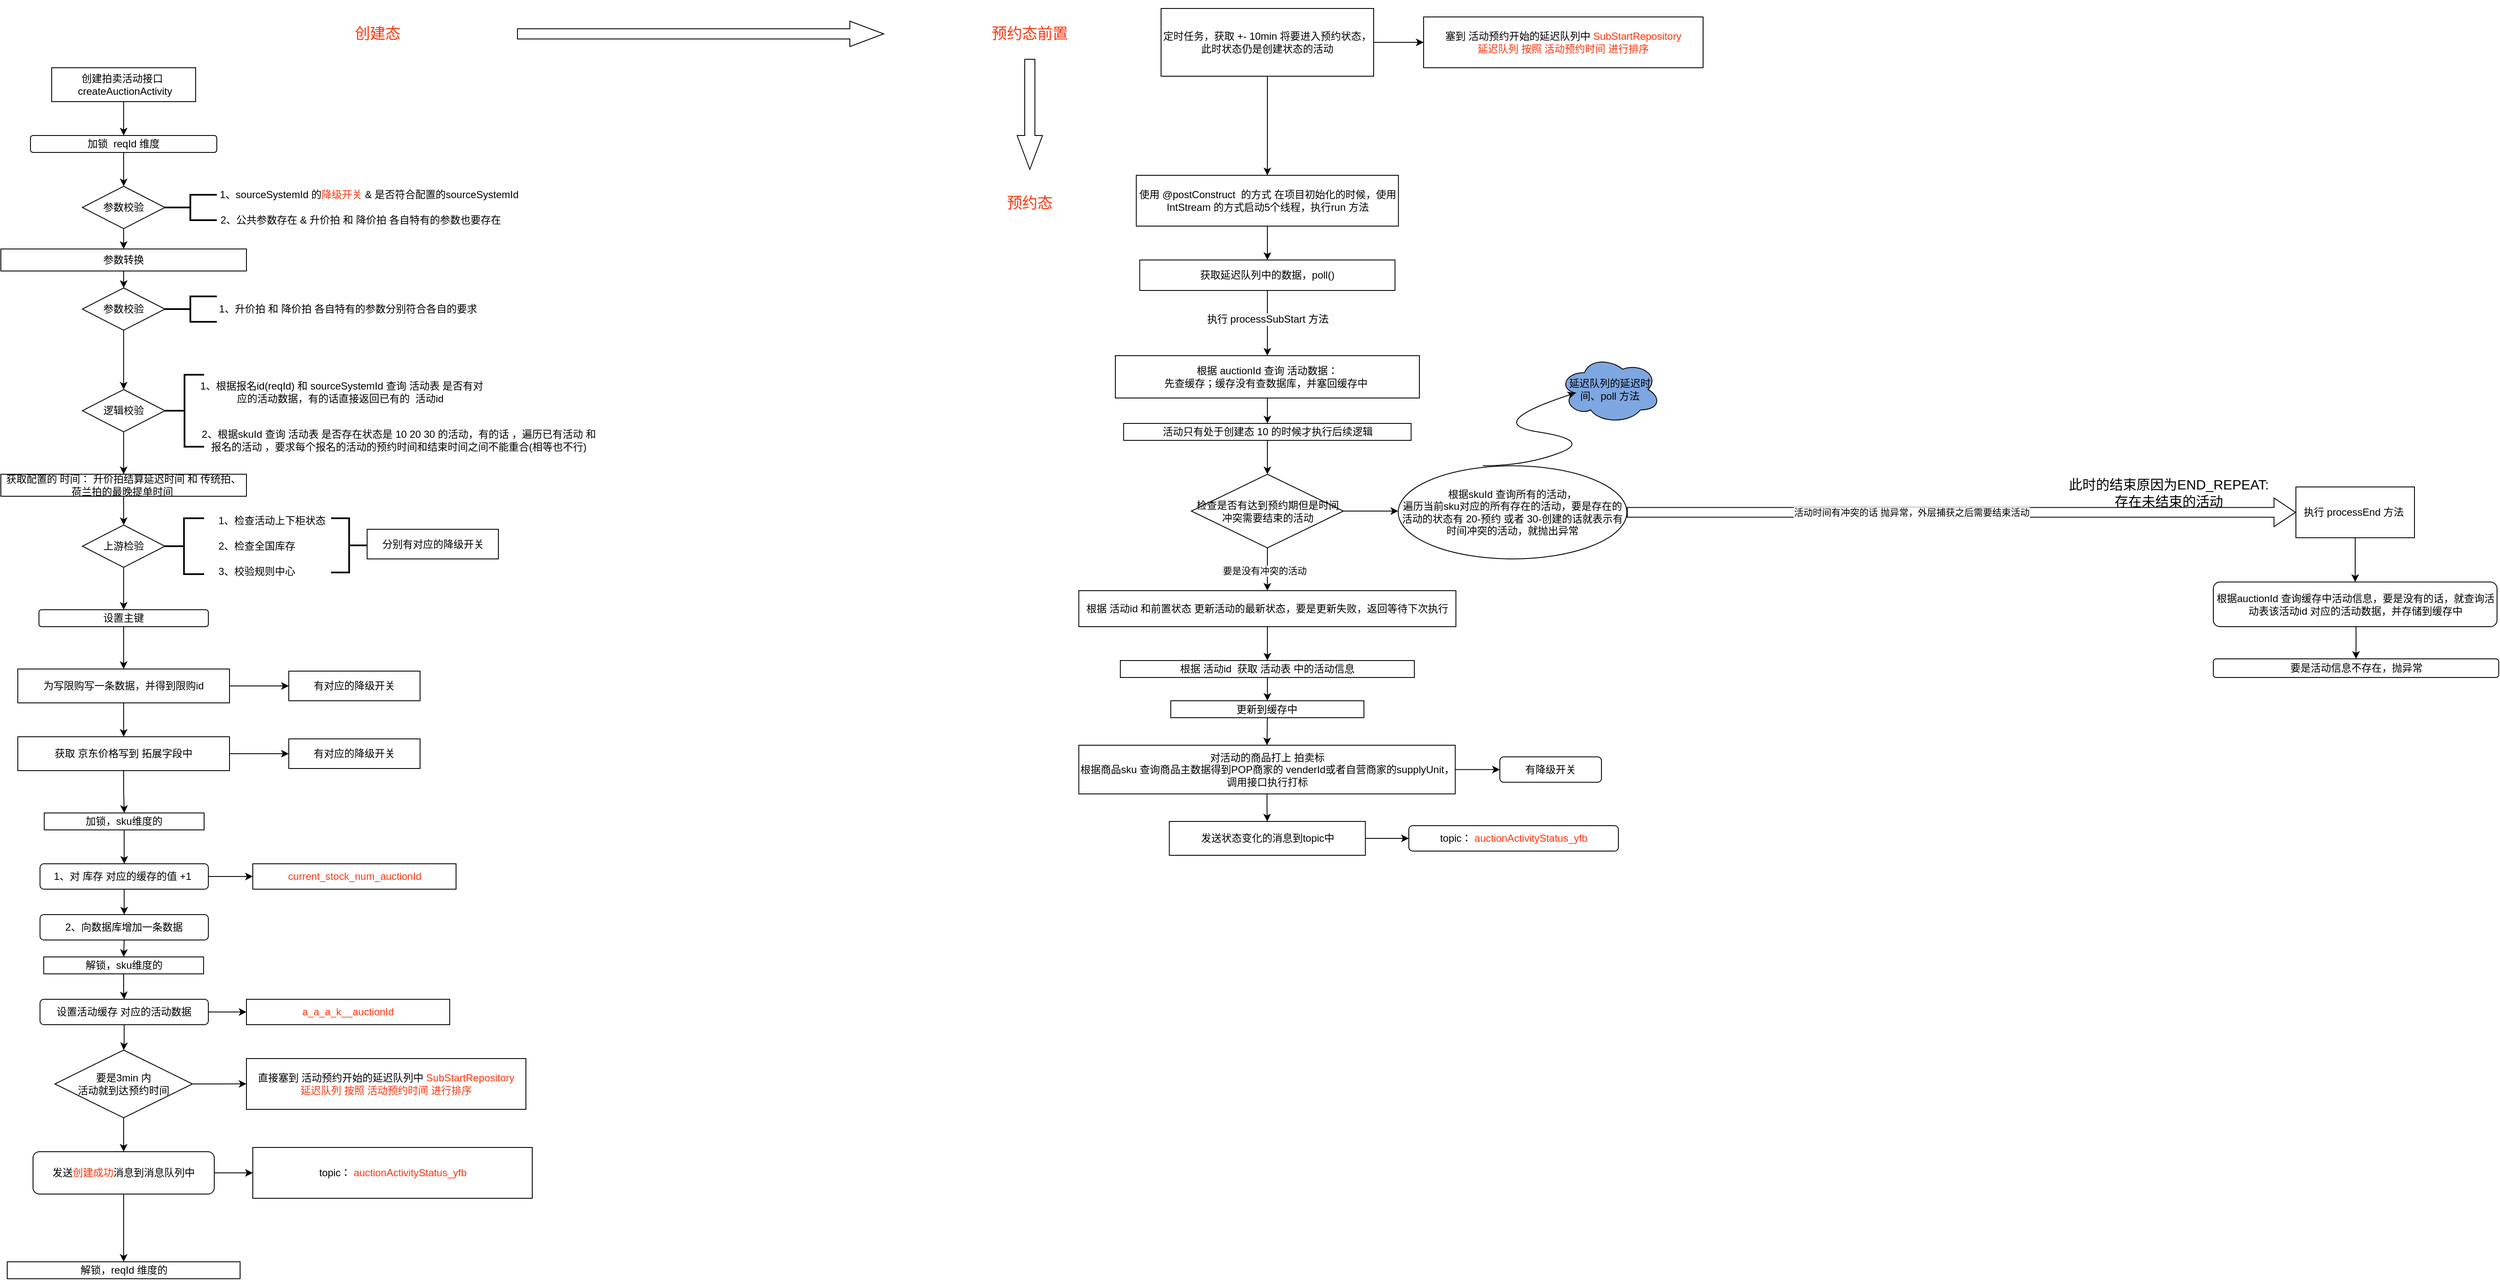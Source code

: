 <mxfile version="25.0.3" pages="2">
  <diagram name="活动创建及状态扭转流程" id="55iX_-47RPbCPZVMsPtO">
    <mxGraphModel dx="1227" dy="771" grid="1" gridSize="10" guides="1" tooltips="1" connect="1" arrows="1" fold="1" page="1" pageScale="1" pageWidth="1169" pageHeight="827" math="0" shadow="0">
      <root>
        <mxCell id="0" />
        <mxCell id="1" parent="0" />
        <mxCell id="vqVwxl0X2MsNY-UUK2l2-2" style="edgeStyle=orthogonalEdgeStyle;rounded=0;orthogonalLoop=1;jettySize=auto;html=1;exitX=0.5;exitY=1;exitDx=0;exitDy=0;" edge="1" parent="1" source="jmmiFKiIGSJ3GmXUtw6S-1" target="vqVwxl0X2MsNY-UUK2l2-1">
          <mxGeometry relative="1" as="geometry" />
        </mxCell>
        <mxCell id="jmmiFKiIGSJ3GmXUtw6S-1" value="创建拍卖活动接口&amp;nbsp; &amp;nbsp;createAuctionActivity" style="rounded=0;whiteSpace=wrap;html=1;" vertex="1" parent="1">
          <mxGeometry x="250" y="160" width="170" height="40" as="geometry" />
        </mxCell>
        <mxCell id="vqVwxl0X2MsNY-UUK2l2-4" style="edgeStyle=orthogonalEdgeStyle;rounded=0;orthogonalLoop=1;jettySize=auto;html=1;exitX=0.5;exitY=1;exitDx=0;exitDy=0;entryX=0.5;entryY=0;entryDx=0;entryDy=0;" edge="1" parent="1" source="vqVwxl0X2MsNY-UUK2l2-1" target="vqVwxl0X2MsNY-UUK2l2-3">
          <mxGeometry relative="1" as="geometry" />
        </mxCell>
        <mxCell id="vqVwxl0X2MsNY-UUK2l2-1" value="加锁&amp;nbsp; reqId 维度" style="rounded=1;whiteSpace=wrap;html=1;" vertex="1" parent="1">
          <mxGeometry x="225" y="240" width="220" height="20" as="geometry" />
        </mxCell>
        <mxCell id="vqVwxl0X2MsNY-UUK2l2-9" style="edgeStyle=orthogonalEdgeStyle;rounded=0;orthogonalLoop=1;jettySize=auto;html=1;exitX=0.5;exitY=1;exitDx=0;exitDy=0;" edge="1" parent="1" source="vqVwxl0X2MsNY-UUK2l2-3" target="vqVwxl0X2MsNY-UUK2l2-8">
          <mxGeometry relative="1" as="geometry" />
        </mxCell>
        <mxCell id="vqVwxl0X2MsNY-UUK2l2-3" value="参数校验" style="rhombus;whiteSpace=wrap;html=1;" vertex="1" parent="1">
          <mxGeometry x="286.25" y="300" width="97.5" height="50" as="geometry" />
        </mxCell>
        <mxCell id="vqVwxl0X2MsNY-UUK2l2-5" value="" style="strokeWidth=2;html=1;shape=mxgraph.flowchart.annotation_2;align=left;labelPosition=right;pointerEvents=1;" vertex="1" parent="1">
          <mxGeometry x="382.5" y="310" width="62.5" height="30" as="geometry" />
        </mxCell>
        <mxCell id="vqVwxl0X2MsNY-UUK2l2-6" value="1、sourceSystemId 的&lt;font color=&quot;#ff350d&quot;&gt;降级开关&lt;/font&gt; &amp;amp; 是否符合配置的sourceSystemId" style="text;html=1;align=center;verticalAlign=middle;whiteSpace=wrap;rounded=0;" vertex="1" parent="1">
          <mxGeometry x="430" y="290" width="390" height="40" as="geometry" />
        </mxCell>
        <mxCell id="vqVwxl0X2MsNY-UUK2l2-7" value="2、公共参数存在 &amp;amp; 升价拍 和 降价拍 各自特有的参数也要存在" style="text;html=1;align=center;verticalAlign=middle;whiteSpace=wrap;rounded=0;" vertex="1" parent="1">
          <mxGeometry x="420" y="320" width="390" height="40" as="geometry" />
        </mxCell>
        <mxCell id="vqVwxl0X2MsNY-UUK2l2-11" style="edgeStyle=orthogonalEdgeStyle;rounded=0;orthogonalLoop=1;jettySize=auto;html=1;exitX=0.5;exitY=1;exitDx=0;exitDy=0;" edge="1" parent="1" source="vqVwxl0X2MsNY-UUK2l2-8">
          <mxGeometry relative="1" as="geometry">
            <mxPoint x="335.091" y="420.047" as="targetPoint" />
          </mxGeometry>
        </mxCell>
        <mxCell id="vqVwxl0X2MsNY-UUK2l2-8" value="参数转换" style="rounded=0;whiteSpace=wrap;html=1;" vertex="1" parent="1">
          <mxGeometry x="190" y="374" width="290" height="26" as="geometry" />
        </mxCell>
        <mxCell id="vqVwxl0X2MsNY-UUK2l2-16" style="edgeStyle=orthogonalEdgeStyle;rounded=0;orthogonalLoop=1;jettySize=auto;html=1;exitX=0.5;exitY=1;exitDx=0;exitDy=0;entryX=0.5;entryY=0;entryDx=0;entryDy=0;" edge="1" parent="1" source="vqVwxl0X2MsNY-UUK2l2-12" target="vqVwxl0X2MsNY-UUK2l2-15">
          <mxGeometry relative="1" as="geometry" />
        </mxCell>
        <mxCell id="vqVwxl0X2MsNY-UUK2l2-12" value="参数校验" style="rhombus;whiteSpace=wrap;html=1;" vertex="1" parent="1">
          <mxGeometry x="286.25" y="420" width="97.5" height="50" as="geometry" />
        </mxCell>
        <mxCell id="vqVwxl0X2MsNY-UUK2l2-13" value="" style="strokeWidth=2;html=1;shape=mxgraph.flowchart.annotation_2;align=left;labelPosition=right;pointerEvents=1;" vertex="1" parent="1">
          <mxGeometry x="382.5" y="430" width="62.5" height="30" as="geometry" />
        </mxCell>
        <mxCell id="vqVwxl0X2MsNY-UUK2l2-14" value="1、升价拍 和 降价拍 各自特有的参数分别符合各自的要求" style="text;html=1;align=center;verticalAlign=middle;whiteSpace=wrap;rounded=0;" vertex="1" parent="1">
          <mxGeometry x="420" y="430" width="360" height="30" as="geometry" />
        </mxCell>
        <mxCell id="vqVwxl0X2MsNY-UUK2l2-23" style="edgeStyle=orthogonalEdgeStyle;rounded=0;orthogonalLoop=1;jettySize=auto;html=1;exitX=0.5;exitY=1;exitDx=0;exitDy=0;" edge="1" parent="1" source="vqVwxl0X2MsNY-UUK2l2-15" target="vqVwxl0X2MsNY-UUK2l2-22">
          <mxGeometry relative="1" as="geometry" />
        </mxCell>
        <mxCell id="vqVwxl0X2MsNY-UUK2l2-15" value="逻辑校验" style="rhombus;whiteSpace=wrap;html=1;" vertex="1" parent="1">
          <mxGeometry x="286.25" y="540" width="97.5" height="50" as="geometry" />
        </mxCell>
        <mxCell id="vqVwxl0X2MsNY-UUK2l2-18" value="" style="strokeWidth=2;html=1;shape=mxgraph.flowchart.annotation_2;align=left;labelPosition=right;pointerEvents=1;" vertex="1" parent="1">
          <mxGeometry x="383.75" y="522.5" width="46.25" height="85" as="geometry" />
        </mxCell>
        <mxCell id="vqVwxl0X2MsNY-UUK2l2-19" value="1、根据报名id(reqId) 和 sourceSystemId 查询 活动表 是否有对应的活动数据，有的话直接返回已有的&amp;nbsp; 活动id&amp;nbsp;" style="text;html=1;align=center;verticalAlign=middle;whiteSpace=wrap;rounded=0;" vertex="1" parent="1">
          <mxGeometry x="420" y="522.5" width="345" height="40" as="geometry" />
        </mxCell>
        <mxCell id="vqVwxl0X2MsNY-UUK2l2-20" value="2、根据skuId 查询 活动表 是否存在状态是 10 20 30 的活动，有的话 ，遍历已有活动 和 报名的活动 ，要求每个报名的活动的预约时间和结束时间之间不能重合(相等也不行)" style="text;html=1;align=center;verticalAlign=middle;whiteSpace=wrap;rounded=0;" vertex="1" parent="1">
          <mxGeometry x="420" y="580" width="480" height="40" as="geometry" />
        </mxCell>
        <mxCell id="vqVwxl0X2MsNY-UUK2l2-25" style="edgeStyle=orthogonalEdgeStyle;rounded=0;orthogonalLoop=1;jettySize=auto;html=1;exitX=0.5;exitY=1;exitDx=0;exitDy=0;" edge="1" parent="1" source="vqVwxl0X2MsNY-UUK2l2-22" target="vqVwxl0X2MsNY-UUK2l2-24">
          <mxGeometry relative="1" as="geometry" />
        </mxCell>
        <mxCell id="vqVwxl0X2MsNY-UUK2l2-22" value="获取配置的 时间： 升价拍结算延迟时间 和 传统拍、荷兰拍的最晚提单时间&amp;nbsp;" style="rounded=0;whiteSpace=wrap;html=1;" vertex="1" parent="1">
          <mxGeometry x="190" y="640" width="290" height="26" as="geometry" />
        </mxCell>
        <mxCell id="vqVwxl0X2MsNY-UUK2l2-33" style="edgeStyle=orthogonalEdgeStyle;rounded=0;orthogonalLoop=1;jettySize=auto;html=1;exitX=0.5;exitY=1;exitDx=0;exitDy=0;" edge="1" parent="1" source="vqVwxl0X2MsNY-UUK2l2-24" target="vqVwxl0X2MsNY-UUK2l2-32">
          <mxGeometry relative="1" as="geometry" />
        </mxCell>
        <mxCell id="vqVwxl0X2MsNY-UUK2l2-24" value="上游检验" style="rhombus;whiteSpace=wrap;html=1;" vertex="1" parent="1">
          <mxGeometry x="286.25" y="700" width="97.5" height="50" as="geometry" />
        </mxCell>
        <mxCell id="vqVwxl0X2MsNY-UUK2l2-26" value="" style="strokeWidth=2;html=1;shape=mxgraph.flowchart.annotation_2;align=left;labelPosition=right;pointerEvents=1;" vertex="1" parent="1">
          <mxGeometry x="382.5" y="692" width="47.5" height="66" as="geometry" />
        </mxCell>
        <mxCell id="vqVwxl0X2MsNY-UUK2l2-27" value="1、检查活动上下柜状态" style="text;html=1;align=left;verticalAlign=middle;whiteSpace=wrap;rounded=0;" vertex="1" parent="1">
          <mxGeometry x="445" y="680" width="135" height="30" as="geometry" />
        </mxCell>
        <mxCell id="vqVwxl0X2MsNY-UUK2l2-28" value="2、检查全国库存" style="text;html=1;align=left;verticalAlign=middle;whiteSpace=wrap;rounded=0;" vertex="1" parent="1">
          <mxGeometry x="445" y="710" width="132.5" height="30" as="geometry" />
        </mxCell>
        <mxCell id="vqVwxl0X2MsNY-UUK2l2-29" value="3、校验规则中心" style="text;html=1;align=left;verticalAlign=middle;whiteSpace=wrap;rounded=0;" vertex="1" parent="1">
          <mxGeometry x="445" y="740" width="122.5" height="30" as="geometry" />
        </mxCell>
        <mxCell id="vqVwxl0X2MsNY-UUK2l2-30" value="分别有对应的降级开关" style="rounded=0;whiteSpace=wrap;html=1;" vertex="1" parent="1">
          <mxGeometry x="622.5" y="705" width="155" height="35" as="geometry" />
        </mxCell>
        <mxCell id="vqVwxl0X2MsNY-UUK2l2-31" value="" style="strokeWidth=2;html=1;shape=mxgraph.flowchart.annotation_2;align=left;labelPosition=right;pointerEvents=1;rotation=-180;" vertex="1" parent="1">
          <mxGeometry x="580" y="692" width="42.5" height="64" as="geometry" />
        </mxCell>
        <mxCell id="vqVwxl0X2MsNY-UUK2l2-35" style="edgeStyle=orthogonalEdgeStyle;rounded=0;orthogonalLoop=1;jettySize=auto;html=1;exitX=0.5;exitY=1;exitDx=0;exitDy=0;" edge="1" parent="1" source="vqVwxl0X2MsNY-UUK2l2-32" target="vqVwxl0X2MsNY-UUK2l2-34">
          <mxGeometry relative="1" as="geometry" />
        </mxCell>
        <mxCell id="vqVwxl0X2MsNY-UUK2l2-32" value="设置主键" style="rounded=1;whiteSpace=wrap;html=1;" vertex="1" parent="1">
          <mxGeometry x="235" y="800" width="200" height="20" as="geometry" />
        </mxCell>
        <mxCell id="vqVwxl0X2MsNY-UUK2l2-37" style="edgeStyle=orthogonalEdgeStyle;rounded=0;orthogonalLoop=1;jettySize=auto;html=1;exitX=1;exitY=0.5;exitDx=0;exitDy=0;" edge="1" parent="1" source="vqVwxl0X2MsNY-UUK2l2-34" target="vqVwxl0X2MsNY-UUK2l2-36">
          <mxGeometry relative="1" as="geometry" />
        </mxCell>
        <mxCell id="vqVwxl0X2MsNY-UUK2l2-38" style="edgeStyle=orthogonalEdgeStyle;rounded=0;orthogonalLoop=1;jettySize=auto;html=1;exitX=0.5;exitY=1;exitDx=0;exitDy=0;" edge="1" parent="1" source="vqVwxl0X2MsNY-UUK2l2-34" target="vqVwxl0X2MsNY-UUK2l2-39">
          <mxGeometry relative="1" as="geometry">
            <mxPoint x="335.118" y="950" as="targetPoint" />
          </mxGeometry>
        </mxCell>
        <mxCell id="vqVwxl0X2MsNY-UUK2l2-34" value="为写限购写一条数据，并得到限购id" style="rounded=0;whiteSpace=wrap;html=1;" vertex="1" parent="1">
          <mxGeometry x="210" y="870" width="250" height="40" as="geometry" />
        </mxCell>
        <mxCell id="vqVwxl0X2MsNY-UUK2l2-36" value="有对应的降级开关" style="rounded=0;whiteSpace=wrap;html=1;" vertex="1" parent="1">
          <mxGeometry x="530" y="872.5" width="155" height="35" as="geometry" />
        </mxCell>
        <mxCell id="vqVwxl0X2MsNY-UUK2l2-41" style="edgeStyle=orthogonalEdgeStyle;rounded=0;orthogonalLoop=1;jettySize=auto;html=1;exitX=1;exitY=0.5;exitDx=0;exitDy=0;" edge="1" parent="1" source="vqVwxl0X2MsNY-UUK2l2-39" target="vqVwxl0X2MsNY-UUK2l2-40">
          <mxGeometry relative="1" as="geometry" />
        </mxCell>
        <mxCell id="vqVwxl0X2MsNY-UUK2l2-44" style="edgeStyle=orthogonalEdgeStyle;rounded=0;orthogonalLoop=1;jettySize=auto;html=1;exitX=0.5;exitY=1;exitDx=0;exitDy=0;" edge="1" parent="1" source="vqVwxl0X2MsNY-UUK2l2-39" target="vqVwxl0X2MsNY-UUK2l2-43">
          <mxGeometry relative="1" as="geometry" />
        </mxCell>
        <mxCell id="vqVwxl0X2MsNY-UUK2l2-39" value="获取 京东价格写到 拓展字段中" style="rounded=0;whiteSpace=wrap;html=1;" vertex="1" parent="1">
          <mxGeometry x="210" y="950" width="250" height="40" as="geometry" />
        </mxCell>
        <mxCell id="vqVwxl0X2MsNY-UUK2l2-40" value="有对应的降级开关" style="rounded=0;whiteSpace=wrap;html=1;" vertex="1" parent="1">
          <mxGeometry x="530" y="952.5" width="155" height="35" as="geometry" />
        </mxCell>
        <mxCell id="vqVwxl0X2MsNY-UUK2l2-45" style="edgeStyle=orthogonalEdgeStyle;rounded=0;orthogonalLoop=1;jettySize=auto;html=1;exitX=0.5;exitY=1;exitDx=0;exitDy=0;" edge="1" parent="1" source="vqVwxl0X2MsNY-UUK2l2-43" target="vqVwxl0X2MsNY-UUK2l2-46">
          <mxGeometry relative="1" as="geometry">
            <mxPoint x="335.846" y="1090" as="targetPoint" />
          </mxGeometry>
        </mxCell>
        <mxCell id="vqVwxl0X2MsNY-UUK2l2-43" value="加锁，sku维度的" style="rounded=0;whiteSpace=wrap;html=1;" vertex="1" parent="1">
          <mxGeometry x="241.25" y="1040" width="188.75" height="20" as="geometry" />
        </mxCell>
        <mxCell id="vqVwxl0X2MsNY-UUK2l2-49" style="edgeStyle=orthogonalEdgeStyle;rounded=0;orthogonalLoop=1;jettySize=auto;html=1;exitX=0.5;exitY=1;exitDx=0;exitDy=0;" edge="1" parent="1" source="vqVwxl0X2MsNY-UUK2l2-46" target="vqVwxl0X2MsNY-UUK2l2-48">
          <mxGeometry relative="1" as="geometry" />
        </mxCell>
        <mxCell id="vqVwxl0X2MsNY-UUK2l2-50" style="edgeStyle=orthogonalEdgeStyle;rounded=0;orthogonalLoop=1;jettySize=auto;html=1;exitX=1;exitY=0.5;exitDx=0;exitDy=0;entryX=0;entryY=0.5;entryDx=0;entryDy=0;" edge="1" parent="1" source="vqVwxl0X2MsNY-UUK2l2-46" target="vqVwxl0X2MsNY-UUK2l2-51">
          <mxGeometry relative="1" as="geometry">
            <mxPoint x="460" y="1115.364" as="targetPoint" />
          </mxGeometry>
        </mxCell>
        <mxCell id="vqVwxl0X2MsNY-UUK2l2-46" value="1、对 库存 对应的缓存的值 +1&amp;nbsp;" style="rounded=1;whiteSpace=wrap;html=1;" vertex="1" parent="1">
          <mxGeometry x="236.25" y="1100" width="198.75" height="30" as="geometry" />
        </mxCell>
        <mxCell id="vqVwxl0X2MsNY-UUK2l2-53" style="edgeStyle=orthogonalEdgeStyle;rounded=0;orthogonalLoop=1;jettySize=auto;html=1;exitX=0.5;exitY=1;exitDx=0;exitDy=0;entryX=0.5;entryY=0;entryDx=0;entryDy=0;" edge="1" parent="1" source="vqVwxl0X2MsNY-UUK2l2-48" target="vqVwxl0X2MsNY-UUK2l2-52">
          <mxGeometry relative="1" as="geometry" />
        </mxCell>
        <mxCell id="vqVwxl0X2MsNY-UUK2l2-48" value="2、向数据库增加一条数据" style="rounded=1;whiteSpace=wrap;html=1;" vertex="1" parent="1">
          <mxGeometry x="236.25" y="1160" width="198.75" height="30" as="geometry" />
        </mxCell>
        <mxCell id="vqVwxl0X2MsNY-UUK2l2-51" value="current_stock_num_auctionId" style="rounded=0;whiteSpace=wrap;html=1;fontColor=#FF350D;" vertex="1" parent="1">
          <mxGeometry x="487.5" y="1100" width="240" height="30" as="geometry" />
        </mxCell>
        <mxCell id="vqVwxl0X2MsNY-UUK2l2-55" style="edgeStyle=orthogonalEdgeStyle;rounded=0;orthogonalLoop=1;jettySize=auto;html=1;exitX=0.5;exitY=1;exitDx=0;exitDy=0;" edge="1" parent="1" source="vqVwxl0X2MsNY-UUK2l2-52" target="vqVwxl0X2MsNY-UUK2l2-54">
          <mxGeometry relative="1" as="geometry" />
        </mxCell>
        <mxCell id="vqVwxl0X2MsNY-UUK2l2-52" value="解锁，sku维度的" style="rounded=0;whiteSpace=wrap;html=1;" vertex="1" parent="1">
          <mxGeometry x="240.63" y="1210" width="188.75" height="20" as="geometry" />
        </mxCell>
        <mxCell id="vqVwxl0X2MsNY-UUK2l2-56" style="edgeStyle=orthogonalEdgeStyle;rounded=0;orthogonalLoop=1;jettySize=auto;html=1;exitX=1;exitY=0.5;exitDx=0;exitDy=0;entryX=0;entryY=0.5;entryDx=0;entryDy=0;" edge="1" parent="1" source="vqVwxl0X2MsNY-UUK2l2-54" target="vqVwxl0X2MsNY-UUK2l2-57">
          <mxGeometry relative="1" as="geometry">
            <mxPoint x="480" y="1275" as="targetPoint" />
          </mxGeometry>
        </mxCell>
        <mxCell id="vqVwxl0X2MsNY-UUK2l2-61" style="edgeStyle=orthogonalEdgeStyle;rounded=0;orthogonalLoop=1;jettySize=auto;html=1;exitX=0.5;exitY=1;exitDx=0;exitDy=0;" edge="1" parent="1" source="vqVwxl0X2MsNY-UUK2l2-54" target="vqVwxl0X2MsNY-UUK2l2-59">
          <mxGeometry relative="1" as="geometry" />
        </mxCell>
        <mxCell id="vqVwxl0X2MsNY-UUK2l2-54" value="设置活动缓存 对应的活动数据" style="rounded=1;whiteSpace=wrap;html=1;" vertex="1" parent="1">
          <mxGeometry x="236.25" y="1260" width="198.75" height="30" as="geometry" />
        </mxCell>
        <mxCell id="vqVwxl0X2MsNY-UUK2l2-57" value="a_a_a_k__auctionId" style="rounded=0;whiteSpace=wrap;html=1;fontColor=#FF350D;" vertex="1" parent="1">
          <mxGeometry x="480" y="1260" width="240" height="30" as="geometry" />
        </mxCell>
        <mxCell id="vqVwxl0X2MsNY-UUK2l2-62" style="edgeStyle=orthogonalEdgeStyle;rounded=0;orthogonalLoop=1;jettySize=auto;html=1;exitX=1;exitY=0.5;exitDx=0;exitDy=0;" edge="1" parent="1" source="vqVwxl0X2MsNY-UUK2l2-59">
          <mxGeometry relative="1" as="geometry">
            <mxPoint x="480" y="1359.909" as="targetPoint" />
          </mxGeometry>
        </mxCell>
        <mxCell id="vqVwxl0X2MsNY-UUK2l2-64" style="edgeStyle=orthogonalEdgeStyle;rounded=0;orthogonalLoop=1;jettySize=auto;html=1;exitX=0.5;exitY=1;exitDx=0;exitDy=0;entryX=0.5;entryY=0;entryDx=0;entryDy=0;" edge="1" parent="1" source="vqVwxl0X2MsNY-UUK2l2-59" target="vqVwxl0X2MsNY-UUK2l2-65">
          <mxGeometry relative="1" as="geometry">
            <mxPoint x="335" y="1430" as="targetPoint" />
          </mxGeometry>
        </mxCell>
        <mxCell id="vqVwxl0X2MsNY-UUK2l2-59" value="要是3min 内&lt;div&gt;活动&lt;span style=&quot;background-color: initial;&quot;&gt;就到达预约时间&lt;/span&gt;&lt;/div&gt;" style="rhombus;whiteSpace=wrap;html=1;" vertex="1" parent="1">
          <mxGeometry x="253.76" y="1320" width="162.49" height="80" as="geometry" />
        </mxCell>
        <mxCell id="vqVwxl0X2MsNY-UUK2l2-63" value="直接塞到 活动预约开始的延迟队列中 &lt;font color=&quot;#ff350d&quot;&gt;SubStartRepository&lt;/font&gt;&lt;div&gt;&lt;font color=&quot;#ff350d&quot;&gt;延迟队列 按照 活动预约时间 进行排序&lt;/font&gt;&lt;/div&gt;" style="rounded=0;whiteSpace=wrap;html=1;" vertex="1" parent="1">
          <mxGeometry x="480" y="1330" width="330" height="60" as="geometry" />
        </mxCell>
        <mxCell id="vqVwxl0X2MsNY-UUK2l2-69" style="edgeStyle=orthogonalEdgeStyle;rounded=0;orthogonalLoop=1;jettySize=auto;html=1;exitX=1;exitY=0.5;exitDx=0;exitDy=0;entryX=0;entryY=0.5;entryDx=0;entryDy=0;" edge="1" parent="1" source="vqVwxl0X2MsNY-UUK2l2-65" target="vqVwxl0X2MsNY-UUK2l2-68">
          <mxGeometry relative="1" as="geometry" />
        </mxCell>
        <mxCell id="vqVwxl0X2MsNY-UUK2l2-72" style="edgeStyle=orthogonalEdgeStyle;rounded=0;orthogonalLoop=1;jettySize=auto;html=1;exitX=0.5;exitY=1;exitDx=0;exitDy=0;entryX=0.5;entryY=0;entryDx=0;entryDy=0;" edge="1" parent="1" source="vqVwxl0X2MsNY-UUK2l2-65" target="vqVwxl0X2MsNY-UUK2l2-71">
          <mxGeometry relative="1" as="geometry" />
        </mxCell>
        <mxCell id="vqVwxl0X2MsNY-UUK2l2-65" value="发送&lt;font color=&quot;#ff350d&quot;&gt;创建成功&lt;/font&gt;消息到消息队列中" style="rounded=1;whiteSpace=wrap;html=1;" vertex="1" parent="1">
          <mxGeometry x="228" y="1440" width="214" height="50" as="geometry" />
        </mxCell>
        <mxCell id="vqVwxl0X2MsNY-UUK2l2-68" value="topic：&amp;nbsp;&lt;font color=&quot;#ff350d&quot;&gt;auctionActivityStatus_yfb&lt;/font&gt;" style="rounded=0;whiteSpace=wrap;html=1;" vertex="1" parent="1">
          <mxGeometry x="487.5" y="1435" width="330" height="60" as="geometry" />
        </mxCell>
        <mxCell id="vqVwxl0X2MsNY-UUK2l2-70" value="" style="html=1;shadow=0;dashed=0;align=center;verticalAlign=middle;shape=mxgraph.arrows2.arrow;dy=0.6;dx=40;notch=0;" vertex="1" parent="1">
          <mxGeometry x="800" y="105" width="432.5" height="30" as="geometry" />
        </mxCell>
        <mxCell id="vqVwxl0X2MsNY-UUK2l2-71" value="解锁，reqId 维度的" style="rounded=0;whiteSpace=wrap;html=1;" vertex="1" parent="1">
          <mxGeometry x="197.5" y="1570" width="275" height="20" as="geometry" />
        </mxCell>
        <mxCell id="vqVwxl0X2MsNY-UUK2l2-73" value="&lt;font color=&quot;#ff350d&quot; style=&quot;font-size: 18px;&quot;&gt;创建态&lt;/font&gt;" style="text;html=1;align=center;verticalAlign=middle;whiteSpace=wrap;rounded=0;" vertex="1" parent="1">
          <mxGeometry x="550" y="80" width="170" height="80" as="geometry" />
        </mxCell>
        <mxCell id="vqVwxl0X2MsNY-UUK2l2-74" value="&lt;font color=&quot;#ff350d&quot; style=&quot;font-size: 18px;&quot;&gt;预约态前置&lt;/font&gt;" style="text;html=1;align=center;verticalAlign=middle;whiteSpace=wrap;rounded=0;" vertex="1" parent="1">
          <mxGeometry x="1320" y="80" width="170" height="80" as="geometry" />
        </mxCell>
        <mxCell id="vqVwxl0X2MsNY-UUK2l2-77" style="edgeStyle=orthogonalEdgeStyle;rounded=0;orthogonalLoop=1;jettySize=auto;html=1;exitX=1;exitY=0.5;exitDx=0;exitDy=0;entryX=0;entryY=0.5;entryDx=0;entryDy=0;" edge="1" parent="1" source="vqVwxl0X2MsNY-UUK2l2-75" target="vqVwxl0X2MsNY-UUK2l2-76">
          <mxGeometry relative="1" as="geometry" />
        </mxCell>
        <mxCell id="vqVwxl0X2MsNY-UUK2l2-78" style="edgeStyle=orthogonalEdgeStyle;rounded=0;orthogonalLoop=1;jettySize=auto;html=1;exitX=0.5;exitY=1;exitDx=0;exitDy=0;entryX=0.5;entryY=0;entryDx=0;entryDy=0;" edge="1" parent="1" source="vqVwxl0X2MsNY-UUK2l2-75" target="vqVwxl0X2MsNY-UUK2l2-81">
          <mxGeometry relative="1" as="geometry">
            <mxPoint x="1685" y="250" as="targetPoint" />
          </mxGeometry>
        </mxCell>
        <mxCell id="vqVwxl0X2MsNY-UUK2l2-75" value="定时任务，获取 +- 10min 将要进入预约状态，此时状态仍是创建状态的活动" style="rounded=0;whiteSpace=wrap;html=1;" vertex="1" parent="1">
          <mxGeometry x="1560" y="90" width="251" height="80" as="geometry" />
        </mxCell>
        <mxCell id="vqVwxl0X2MsNY-UUK2l2-76" value="塞到 活动预约开始的延迟队列中 &lt;font color=&quot;#ff350d&quot;&gt;SubStartRepository&lt;/font&gt;&lt;div&gt;&lt;font color=&quot;#ff350d&quot;&gt;延迟队列 按照 活动预约时间 进行排序&lt;/font&gt;&lt;/div&gt;" style="rounded=0;whiteSpace=wrap;html=1;" vertex="1" parent="1">
          <mxGeometry x="1870" y="100" width="330" height="60" as="geometry" />
        </mxCell>
        <mxCell id="vqVwxl0X2MsNY-UUK2l2-79" value="&lt;font color=&quot;#ff350d&quot; style=&quot;font-size: 18px;&quot;&gt;预约态&lt;/font&gt;" style="text;html=1;align=center;verticalAlign=middle;whiteSpace=wrap;rounded=0;" vertex="1" parent="1">
          <mxGeometry x="1320" y="280" width="170" height="80" as="geometry" />
        </mxCell>
        <mxCell id="vqVwxl0X2MsNY-UUK2l2-80" value="" style="html=1;shadow=0;dashed=0;align=center;verticalAlign=middle;shape=mxgraph.arrows2.arrow;dy=0.6;dx=40;direction=south;notch=0;" vertex="1" parent="1">
          <mxGeometry x="1390" y="150" width="30" height="130" as="geometry" />
        </mxCell>
        <mxCell id="vqVwxl0X2MsNY-UUK2l2-82" style="edgeStyle=orthogonalEdgeStyle;rounded=0;orthogonalLoop=1;jettySize=auto;html=1;exitX=0.5;exitY=1;exitDx=0;exitDy=0;" edge="1" parent="1" source="vqVwxl0X2MsNY-UUK2l2-81" target="vqVwxl0X2MsNY-UUK2l2-83">
          <mxGeometry relative="1" as="geometry">
            <mxPoint x="1685.217" y="407.0" as="targetPoint" />
          </mxGeometry>
        </mxCell>
        <mxCell id="vqVwxl0X2MsNY-UUK2l2-81" value="使用 @postConstruct&amp;nbsp; 的方式 在项目初始化的时候，使用IntStream 的方式启动5个线程，执行run 方法" style="rounded=0;whiteSpace=wrap;html=1;" vertex="1" parent="1">
          <mxGeometry x="1530.75" y="287" width="309.5" height="60" as="geometry" />
        </mxCell>
        <mxCell id="vqVwxl0X2MsNY-UUK2l2-84" style="edgeStyle=orthogonalEdgeStyle;rounded=0;orthogonalLoop=1;jettySize=auto;html=1;exitX=0.5;exitY=1;exitDx=0;exitDy=0;entryX=0.5;entryY=0;entryDx=0;entryDy=0;" edge="1" parent="1" source="vqVwxl0X2MsNY-UUK2l2-83" target="vqVwxl0X2MsNY-UUK2l2-86">
          <mxGeometry relative="1" as="geometry">
            <mxPoint x="1685" y="510" as="targetPoint" />
          </mxGeometry>
        </mxCell>
        <mxCell id="vqVwxl0X2MsNY-UUK2l2-85" value="&lt;span style=&quot;font-size: 12px; text-wrap-mode: wrap; background-color: rgb(251, 251, 251);&quot;&gt;执行&amp;nbsp;processSubStart 方法&amp;nbsp;&amp;nbsp;&lt;/span&gt;" style="edgeLabel;html=1;align=center;verticalAlign=middle;resizable=0;points=[];" vertex="1" connectable="0" parent="vqVwxl0X2MsNY-UUK2l2-84">
          <mxGeometry x="-0.119" y="3" relative="1" as="geometry">
            <mxPoint as="offset" />
          </mxGeometry>
        </mxCell>
        <mxCell id="vqVwxl0X2MsNY-UUK2l2-83" value="获取延迟队列中的数据，poll()" style="rounded=0;whiteSpace=wrap;html=1;" vertex="1" parent="1">
          <mxGeometry x="1534.78" y="387" width="301.43" height="36" as="geometry" />
        </mxCell>
        <mxCell id="vqVwxl0X2MsNY-UUK2l2-89" style="edgeStyle=orthogonalEdgeStyle;rounded=0;orthogonalLoop=1;jettySize=auto;html=1;exitX=0.5;exitY=1;exitDx=0;exitDy=0;" edge="1" parent="1" source="vqVwxl0X2MsNY-UUK2l2-86" target="vqVwxl0X2MsNY-UUK2l2-88">
          <mxGeometry relative="1" as="geometry" />
        </mxCell>
        <mxCell id="vqVwxl0X2MsNY-UUK2l2-86" value="根据 auctionId 查询 活动数据：&lt;div&gt;先查缓存；缓存没有查数据库，并塞回缓存中&amp;nbsp;&lt;/div&gt;" style="rounded=0;whiteSpace=wrap;html=1;" vertex="1" parent="1">
          <mxGeometry x="1506" y="500" width="359" height="50" as="geometry" />
        </mxCell>
        <mxCell id="vqVwxl0X2MsNY-UUK2l2-91" style="edgeStyle=orthogonalEdgeStyle;rounded=0;orthogonalLoop=1;jettySize=auto;html=1;exitX=0.5;exitY=1;exitDx=0;exitDy=0;" edge="1" parent="1" source="vqVwxl0X2MsNY-UUK2l2-88" target="vqVwxl0X2MsNY-UUK2l2-90">
          <mxGeometry relative="1" as="geometry" />
        </mxCell>
        <mxCell id="vqVwxl0X2MsNY-UUK2l2-88" value="活动只有处于创建态 10 的时候才执行后续逻辑" style="rounded=0;whiteSpace=wrap;html=1;" vertex="1" parent="1">
          <mxGeometry x="1515.75" y="580" width="339.5" height="20" as="geometry" />
        </mxCell>
        <mxCell id="vqVwxl0X2MsNY-UUK2l2-93" style="edgeStyle=orthogonalEdgeStyle;rounded=0;orthogonalLoop=1;jettySize=auto;html=1;exitX=1;exitY=0.5;exitDx=0;exitDy=0;" edge="1" parent="1" source="vqVwxl0X2MsNY-UUK2l2-90">
          <mxGeometry relative="1" as="geometry">
            <mxPoint x="1840" y="683.444" as="targetPoint" />
          </mxGeometry>
        </mxCell>
        <mxCell id="vqVwxl0X2MsNY-UUK2l2-96" style="edgeStyle=orthogonalEdgeStyle;rounded=0;orthogonalLoop=1;jettySize=auto;html=1;exitX=0.5;exitY=1;exitDx=0;exitDy=0;entryX=0.5;entryY=0;entryDx=0;entryDy=0;" edge="1" parent="1" source="vqVwxl0X2MsNY-UUK2l2-90" target="vqVwxl0X2MsNY-UUK2l2-100">
          <mxGeometry relative="1" as="geometry">
            <mxPoint x="1685" y="790" as="targetPoint" />
          </mxGeometry>
        </mxCell>
        <mxCell id="vqVwxl0X2MsNY-UUK2l2-97" value="要是没有冲突的活动" style="edgeLabel;html=1;align=center;verticalAlign=middle;resizable=0;points=[];" vertex="1" connectable="0" parent="vqVwxl0X2MsNY-UUK2l2-96">
          <mxGeometry x="0.069" y="-4" relative="1" as="geometry">
            <mxPoint as="offset" />
          </mxGeometry>
        </mxCell>
        <mxCell id="vqVwxl0X2MsNY-UUK2l2-90" value="检查是否有达到预约期但是时间冲突需要结束的活动" style="rhombus;whiteSpace=wrap;html=1;" vertex="1" parent="1">
          <mxGeometry x="1595.75" y="640" width="179.5" height="87" as="geometry" />
        </mxCell>
        <mxCell id="vqVwxl0X2MsNY-UUK2l2-95" value="根据skuId 查询所有的活动，&lt;div&gt;遍历当前sku对应的所有存在的活动，要是存在的活动的状态有 20-预约 或者 30-创建的话就表示有时间冲突的活动，就抛出异常&lt;/div&gt;" style="ellipse;whiteSpace=wrap;html=1;" vertex="1" parent="1">
          <mxGeometry x="1840" y="630" width="270" height="110" as="geometry" />
        </mxCell>
        <mxCell id="vqVwxl0X2MsNY-UUK2l2-98" value="延迟队列的延迟时间、poll 方法" style="ellipse;shape=cloud;whiteSpace=wrap;html=1;fontColor=#000000;fillColor=#7EA6E0;" vertex="1" parent="1">
          <mxGeometry x="2030" y="500" width="120" height="80" as="geometry" />
        </mxCell>
        <mxCell id="vqVwxl0X2MsNY-UUK2l2-99" value="" style="curved=1;endArrow=classic;html=1;rounded=0;entryX=0.16;entryY=0.55;entryDx=0;entryDy=0;entryPerimeter=0;" edge="1" parent="1" target="vqVwxl0X2MsNY-UUK2l2-98">
          <mxGeometry width="50" height="50" relative="1" as="geometry">
            <mxPoint x="1940" y="630" as="sourcePoint" />
            <mxPoint x="1990" y="580" as="targetPoint" />
            <Array as="points">
              <mxPoint x="1990" y="630" />
              <mxPoint x="2070" y="600" />
              <mxPoint x="1940" y="580" />
            </Array>
          </mxGeometry>
        </mxCell>
        <mxCell id="vqVwxl0X2MsNY-UUK2l2-102" style="edgeStyle=orthogonalEdgeStyle;rounded=0;orthogonalLoop=1;jettySize=auto;html=1;exitX=0.5;exitY=1;exitDx=0;exitDy=0;entryX=0.5;entryY=0;entryDx=0;entryDy=0;" edge="1" parent="1" source="vqVwxl0X2MsNY-UUK2l2-100" target="vqVwxl0X2MsNY-UUK2l2-101">
          <mxGeometry relative="1" as="geometry" />
        </mxCell>
        <mxCell id="vqVwxl0X2MsNY-UUK2l2-100" value="根据 活动id 和前置状态 更新活动的最新状态，要是更新失败，返回等待下次执行" style="rounded=0;whiteSpace=wrap;html=1;" vertex="1" parent="1">
          <mxGeometry x="1462.84" y="777.5" width="445.31" height="42.5" as="geometry" />
        </mxCell>
        <mxCell id="vqVwxl0X2MsNY-UUK2l2-104" value="" style="edgeStyle=orthogonalEdgeStyle;rounded=0;orthogonalLoop=1;jettySize=auto;html=1;" edge="1" parent="1" source="vqVwxl0X2MsNY-UUK2l2-101" target="vqVwxl0X2MsNY-UUK2l2-103">
          <mxGeometry relative="1" as="geometry" />
        </mxCell>
        <mxCell id="vqVwxl0X2MsNY-UUK2l2-101" value="根据 活动id&amp;nbsp; 获取 活动表 中的活动信息" style="rounded=0;whiteSpace=wrap;html=1;" vertex="1" parent="1">
          <mxGeometry x="1511.91" y="860" width="347.16" height="20" as="geometry" />
        </mxCell>
        <mxCell id="vqVwxl0X2MsNY-UUK2l2-106" style="edgeStyle=orthogonalEdgeStyle;rounded=0;orthogonalLoop=1;jettySize=auto;html=1;exitX=0.5;exitY=1;exitDx=0;exitDy=0;entryX=0.5;entryY=0;entryDx=0;entryDy=0;" edge="1" parent="1" source="vqVwxl0X2MsNY-UUK2l2-103" target="vqVwxl0X2MsNY-UUK2l2-105">
          <mxGeometry relative="1" as="geometry" />
        </mxCell>
        <mxCell id="vqVwxl0X2MsNY-UUK2l2-103" value="更新到缓存中" style="rounded=0;whiteSpace=wrap;html=1;" vertex="1" parent="1">
          <mxGeometry x="1571.45" y="907.5" width="228.08" height="20" as="geometry" />
        </mxCell>
        <mxCell id="vqVwxl0X2MsNY-UUK2l2-108" style="edgeStyle=orthogonalEdgeStyle;rounded=0;orthogonalLoop=1;jettySize=auto;html=1;exitX=1;exitY=0.5;exitDx=0;exitDy=0;" edge="1" parent="1" source="vqVwxl0X2MsNY-UUK2l2-105" target="vqVwxl0X2MsNY-UUK2l2-107">
          <mxGeometry relative="1" as="geometry" />
        </mxCell>
        <mxCell id="vqVwxl0X2MsNY-UUK2l2-110" style="edgeStyle=orthogonalEdgeStyle;rounded=0;orthogonalLoop=1;jettySize=auto;html=1;exitX=0.5;exitY=1;exitDx=0;exitDy=0;" edge="1" parent="1" source="vqVwxl0X2MsNY-UUK2l2-105" target="vqVwxl0X2MsNY-UUK2l2-109">
          <mxGeometry relative="1" as="geometry" />
        </mxCell>
        <mxCell id="vqVwxl0X2MsNY-UUK2l2-105" value="对活动的商品打上 拍卖标&lt;div&gt;根据商品sku 查询商品主数据得到POP商家的 venderId或者自营商家的supplyUnit，调用接口执行打标&lt;/div&gt;" style="rounded=0;whiteSpace=wrap;html=1;" vertex="1" parent="1">
          <mxGeometry x="1462.84" y="960" width="444.5" height="57.5" as="geometry" />
        </mxCell>
        <mxCell id="vqVwxl0X2MsNY-UUK2l2-107" value="有降级开关" style="rounded=1;whiteSpace=wrap;html=1;" vertex="1" parent="1">
          <mxGeometry x="1960" y="973.75" width="120" height="30" as="geometry" />
        </mxCell>
        <mxCell id="vqVwxl0X2MsNY-UUK2l2-113" style="edgeStyle=orthogonalEdgeStyle;rounded=0;orthogonalLoop=1;jettySize=auto;html=1;exitX=1;exitY=0.5;exitDx=0;exitDy=0;entryX=0;entryY=0.5;entryDx=0;entryDy=0;" edge="1" parent="1" source="vqVwxl0X2MsNY-UUK2l2-109" target="vqVwxl0X2MsNY-UUK2l2-112">
          <mxGeometry relative="1" as="geometry" />
        </mxCell>
        <mxCell id="vqVwxl0X2MsNY-UUK2l2-109" value="发送状态变化的消息到topic中" style="rounded=0;whiteSpace=wrap;html=1;" vertex="1" parent="1">
          <mxGeometry x="1569.74" y="1050" width="231.5" height="40" as="geometry" />
        </mxCell>
        <mxCell id="vqVwxl0X2MsNY-UUK2l2-112" value="topic：&amp;nbsp;&lt;font color=&quot;#ff350d&quot;&gt;auctionActivityStatus_yfb&lt;/font&gt;" style="rounded=1;whiteSpace=wrap;html=1;" vertex="1" parent="1">
          <mxGeometry x="1852.53" y="1055" width="247.47" height="30" as="geometry" />
        </mxCell>
        <mxCell id="vqVwxl0X2MsNY-UUK2l2-122" style="edgeStyle=orthogonalEdgeStyle;rounded=0;orthogonalLoop=1;jettySize=auto;html=1;exitX=0.5;exitY=1;exitDx=0;exitDy=0;entryX=0.5;entryY=0;entryDx=0;entryDy=0;" edge="1" parent="1" source="vqVwxl0X2MsNY-UUK2l2-115" target="vqVwxl0X2MsNY-UUK2l2-123">
          <mxGeometry relative="1" as="geometry">
            <mxPoint x="2969.667" y="760" as="targetPoint" />
          </mxGeometry>
        </mxCell>
        <mxCell id="vqVwxl0X2MsNY-UUK2l2-115" value="执行 processEnd 方法&amp;nbsp;" style="rounded=0;whiteSpace=wrap;html=1;" vertex="1" parent="1">
          <mxGeometry x="2900" y="655" width="140" height="60" as="geometry" />
        </mxCell>
        <mxCell id="vqVwxl0X2MsNY-UUK2l2-118" value="" style="shape=flexArrow;endArrow=classic;html=1;rounded=0;entryX=0;entryY=0.5;entryDx=0;entryDy=0;exitX=1;exitY=0.5;exitDx=0;exitDy=0;width=11.429;endSize=8.114;endWidth=21.497;" edge="1" parent="1" source="vqVwxl0X2MsNY-UUK2l2-95" target="vqVwxl0X2MsNY-UUK2l2-115">
          <mxGeometry width="50" height="50" relative="1" as="geometry">
            <mxPoint x="2140" y="690" as="sourcePoint" />
            <mxPoint x="2600" y="680" as="targetPoint" />
          </mxGeometry>
        </mxCell>
        <mxCell id="vqVwxl0X2MsNY-UUK2l2-119" value="活动时间有冲突的话 抛异常，外层捕获之后需要结束活动" style="edgeLabel;html=1;align=center;verticalAlign=middle;resizable=0;points=[];" vertex="1" connectable="0" parent="vqVwxl0X2MsNY-UUK2l2-118">
          <mxGeometry x="-0.149" relative="1" as="geometry">
            <mxPoint as="offset" />
          </mxGeometry>
        </mxCell>
        <mxCell id="vqVwxl0X2MsNY-UUK2l2-121" value="此时的结束原因为END_REPEAT: 存在未结束的活动" style="text;html=1;align=center;verticalAlign=middle;whiteSpace=wrap;rounded=0;fontSize=16;" vertex="1" parent="1">
          <mxGeometry x="2630" y="632" width="240" height="60" as="geometry" />
        </mxCell>
        <mxCell id="vqVwxl0X2MsNY-UUK2l2-125" style="edgeStyle=orthogonalEdgeStyle;rounded=0;orthogonalLoop=1;jettySize=auto;html=1;exitX=0.5;exitY=1;exitDx=0;exitDy=0;entryX=0.5;entryY=0;entryDx=0;entryDy=0;" edge="1" parent="1" source="vqVwxl0X2MsNY-UUK2l2-123" target="vqVwxl0X2MsNY-UUK2l2-124">
          <mxGeometry relative="1" as="geometry" />
        </mxCell>
        <mxCell id="vqVwxl0X2MsNY-UUK2l2-123" value="根据auctionId 查询缓存中活动信息，要是没有的话，就查询活动表该活动id 对应的活动数据，并存储到缓存中" style="rounded=1;whiteSpace=wrap;html=1;" vertex="1" parent="1">
          <mxGeometry x="2802.5" y="767.25" width="335" height="52.75" as="geometry" />
        </mxCell>
        <mxCell id="vqVwxl0X2MsNY-UUK2l2-124" value="要是活动信息不存在，抛异常" style="rounded=1;whiteSpace=wrap;html=1;" vertex="1" parent="1">
          <mxGeometry x="2802.5" y="858" width="337" height="22" as="geometry" />
        </mxCell>
      </root>
    </mxGraphModel>
  </diagram>
  <diagram id="DcjzgRXuvmd08bLrjLiu" name="订单odc 消息流程">
    <mxGraphModel grid="1" page="1" gridSize="10" guides="1" tooltips="1" connect="1" arrows="1" fold="1" pageScale="1" pageWidth="1169" pageHeight="827" math="0" shadow="0">
      <root>
        <mxCell id="0" />
        <mxCell id="1" parent="0" />
        <mxCell id="ga1_cihQjjDoHvQJQ_7H-6" style="edgeStyle=orthogonalEdgeStyle;rounded=0;orthogonalLoop=1;jettySize=auto;html=1;exitX=0.5;exitY=1;exitDx=0;exitDy=0;entryX=0.5;entryY=0;entryDx=0;entryDy=0;" edge="1" parent="1" source="ga1_cihQjjDoHvQJQ_7H-1" target="ga1_cihQjjDoHvQJQ_7H-7">
          <mxGeometry relative="1" as="geometry">
            <mxPoint x="146.25" y="130" as="targetPoint" />
          </mxGeometry>
        </mxCell>
        <mxCell id="ga1_cihQjjDoHvQJQ_7H-71" style="rounded=0;orthogonalLoop=1;jettySize=auto;html=1;exitX=0.5;exitY=0;exitDx=0;exitDy=0;entryX=0.5;entryY=1;entryDx=0;entryDy=0;" edge="1" parent="1" source="ga1_cihQjjDoHvQJQ_7H-1" target="ga1_cihQjjDoHvQJQ_7H-5">
          <mxGeometry relative="1" as="geometry" />
        </mxCell>
        <mxCell id="ga1_cihQjjDoHvQJQ_7H-1" value="topic = 提单消息" style="rounded=1;whiteSpace=wrap;html=1;" vertex="1" parent="1">
          <mxGeometry x="76.25" y="60" width="140" height="40" as="geometry" />
        </mxCell>
        <mxCell id="ga1_cihQjjDoHvQJQ_7H-5" value="ODCMessageBO :&amp;nbsp;&lt;div&gt;1. 订单信息：父订单、子订单、pin、订单类型、订单拓展信息、sendpay&lt;/div&gt;&lt;div&gt;2. 购物车信息：父订单sku列表（skuName 、 skuId）、商品标列表&lt;/div&gt;" style="rounded=0;whiteSpace=wrap;html=1;align=left;" vertex="1" parent="1">
          <mxGeometry x="526.88" y="-180" width="820" height="80" as="geometry" />
        </mxCell>
        <mxCell id="ga1_cihQjjDoHvQJQ_7H-15" style="edgeStyle=orthogonalEdgeStyle;rounded=0;orthogonalLoop=1;jettySize=auto;html=1;exitX=0.5;exitY=1;exitDx=0;exitDy=0;" edge="1" parent="1" source="ga1_cihQjjDoHvQJQ_7H-7" target="ga1_cihQjjDoHvQJQ_7H-17">
          <mxGeometry relative="1" as="geometry">
            <mxPoint x="146.25" y="240" as="targetPoint" />
          </mxGeometry>
        </mxCell>
        <mxCell id="ga1_cihQjjDoHvQJQ_7H-7" value="前置校验" style="rhombus;whiteSpace=wrap;html=1;" vertex="1" parent="1">
          <mxGeometry x="83.75" y="130" width="125" height="80" as="geometry" />
        </mxCell>
        <mxCell id="ga1_cihQjjDoHvQJQ_7H-9" value="" style="strokeWidth=2;html=1;shape=mxgraph.flowchart.annotation_2;align=left;labelPosition=right;pointerEvents=1;" vertex="1" parent="1">
          <mxGeometry x="208.75" y="120" width="37.5" height="100" as="geometry" />
        </mxCell>
        <mxCell id="ga1_cihQjjDoHvQJQ_7H-11" value="1. 订单信息存在且不为null &amp;amp;&amp;nbsp;&lt;div&gt;订单id 存在&lt;/div&gt;" style="text;html=1;align=center;verticalAlign=middle;whiteSpace=wrap;rounded=0;" vertex="1" parent="1">
          <mxGeometry x="226.25" y="120" width="170" height="30" as="geometry" />
        </mxCell>
        <mxCell id="ga1_cihQjjDoHvQJQ_7H-13" value="2. 购物车信息存在且不为null &amp;amp;购物车信息中的skuId 存在" style="text;html=1;align=center;verticalAlign=middle;whiteSpace=wrap;rounded=0;" vertex="1" parent="1">
          <mxGeometry x="236.25" y="180" width="170" height="30" as="geometry" />
        </mxCell>
        <mxCell id="ga1_cihQjjDoHvQJQ_7H-19" style="edgeStyle=orthogonalEdgeStyle;rounded=0;orthogonalLoop=1;jettySize=auto;html=1;exitX=0.5;exitY=1;exitDx=0;exitDy=0;" edge="1" parent="1" source="ga1_cihQjjDoHvQJQ_7H-17" target="ga1_cihQjjDoHvQJQ_7H-18">
          <mxGeometry relative="1" as="geometry">
            <mxPoint x="150" y="320" as="targetPoint" />
          </mxGeometry>
        </mxCell>
        <mxCell id="ga1_cihQjjDoHvQJQ_7H-17" value="1、获取购物车信息里面的 skuId 列表&lt;div&gt;2、获取 订单信息 里面的订单id 和父订单id 、用户pin&lt;/div&gt;" style="rounded=1;whiteSpace=wrap;html=1;align=left;" vertex="1" parent="1">
          <mxGeometry y="230" width="292.5" height="40" as="geometry" />
        </mxCell>
        <mxCell id="ga1_cihQjjDoHvQJQ_7H-21" style="edgeStyle=orthogonalEdgeStyle;rounded=0;orthogonalLoop=1;jettySize=auto;html=1;exitX=0.5;exitY=1;exitDx=0;exitDy=0;" edge="1" parent="1" source="ga1_cihQjjDoHvQJQ_7H-18" target="ga1_cihQjjDoHvQJQ_7H-20">
          <mxGeometry relative="1" as="geometry" />
        </mxCell>
        <mxCell id="ga1_cihQjjDoHvQJQ_7H-18" value="去数据库中查找对应的唯一&lt;b&gt;获拍&lt;/b&gt;记录：&amp;nbsp; 异常：要是不存在或者存在多个，mq 重试&lt;div&gt;&lt;span style=&quot;background-color: initial;&quot;&gt;查找方式有两种&lt;/span&gt;&lt;div&gt;1、根据父单id正常存在、sku列表&amp;nbsp; 和 pin&amp;nbsp;&amp;nbsp;&lt;/div&gt;&lt;div&gt;&lt;span style=&quot;white-space: pre;&quot;&gt;&#x9;&lt;/span&gt;-- 父单id&amp;nbsp; =&amp;nbsp; 父单id&amp;nbsp; 或者 子单id = 子单id&amp;nbsp;&lt;span style=&quot;background-color: initial;&quot;&gt;&amp;nbsp; &amp;amp;&amp;nbsp; &amp;nbsp;pin = pin&amp;nbsp; &amp;amp; skuid 在skuid 列表中&lt;/span&gt;&lt;/div&gt;&lt;div&gt;2、根据子订单id 和 pin&amp;nbsp;&amp;nbsp;&lt;/div&gt;&lt;div&gt;&lt;span style=&quot;background-color: initial;&quot;&gt;&lt;span style=&quot;white-space: pre;&quot;&gt;&#x9;&lt;/span&gt;-- 父单id&amp;nbsp; =&amp;nbsp; 子单id&amp;nbsp; 或者 子单id = 子单id&amp;nbsp;&lt;/span&gt;&lt;span style=&quot;background-color: initial;&quot;&gt;&amp;nbsp;&lt;/span&gt;&lt;span style=&quot;background-color: initial;&quot;&gt;&amp;nbsp;&lt;/span&gt;&lt;span style=&quot;background-color: initial;&quot;&gt;&amp;amp;&amp;nbsp; &amp;nbsp;pin = pin&amp;nbsp;&lt;/span&gt;&lt;/div&gt;&lt;/div&gt;" style="rounded=0;whiteSpace=wrap;html=1;align=left;" vertex="1" parent="1">
          <mxGeometry x="-103.75" y="300" width="500" height="110" as="geometry" />
        </mxCell>
        <mxCell id="ga1_cihQjjDoHvQJQ_7H-28" style="edgeStyle=orthogonalEdgeStyle;rounded=0;orthogonalLoop=1;jettySize=auto;html=1;exitX=0.5;exitY=1;exitDx=0;exitDy=0;" edge="1" parent="1" source="ga1_cihQjjDoHvQJQ_7H-20" target="ga1_cihQjjDoHvQJQ_7H-27">
          <mxGeometry relative="1" as="geometry" />
        </mxCell>
        <mxCell id="ga1_cihQjjDoHvQJQ_7H-20" value="对比环境，过滤掉不匹配的环境" style="rounded=1;whiteSpace=wrap;html=1;" vertex="1" parent="1">
          <mxGeometry x="-37.06" y="440" width="366.62" height="30" as="geometry" />
        </mxCell>
        <mxCell id="ga1_cihQjjDoHvQJQ_7H-26" style="edgeStyle=orthogonalEdgeStyle;rounded=0;orthogonalLoop=1;jettySize=auto;html=1;exitX=0.5;exitY=1;exitDx=0;exitDy=0;entryX=0.5;entryY=0;entryDx=0;entryDy=0;" edge="1" parent="1" source="ga1_cihQjjDoHvQJQ_7H-22" target="ga1_cihQjjDoHvQJQ_7H-25">
          <mxGeometry relative="1" as="geometry" />
        </mxCell>
        <mxCell id="ga1_cihQjjDoHvQJQ_7H-22" value="更新数据库：&lt;div&gt;1、更新保证金表的&amp;nbsp; &amp;nbsp; 最终退款金额&amp;nbsp; 和 抵扣金额&lt;/div&gt;&lt;div&gt;2、更新获拍表的订单状态：&lt;/div&gt;&lt;div&gt;&amp;nbsp; &amp;nbsp; &amp;nbsp; &amp;nbsp; &amp;nbsp;-- 要是父订单存在，根据&amp;nbsp; 获拍id 、 pin 去&amp;nbsp; 更新获拍表的订单id 、 订单类型&lt;/div&gt;&lt;div&gt;&amp;nbsp; &amp;nbsp; &amp;nbsp; &amp;nbsp; &amp;nbsp;-- 否则的话，&lt;span style=&quot;background-color: initial;&quot;&gt;根据&amp;nbsp; 获拍id 、 订单状态为 3,10,20,30&amp;nbsp; 和 pin 更新获拍表状态（3-&amp;gt;10 其余保持当前状态不变）、订单类型&lt;/span&gt;&lt;/div&gt;" style="rounded=0;whiteSpace=wrap;html=1;align=left;" vertex="1" parent="1">
          <mxGeometry x="-190.62" y="570" width="673.75" height="90" as="geometry" />
        </mxCell>
        <mxCell id="ga1_cihQjjDoHvQJQ_7H-25" value="解锁" style="rounded=0;whiteSpace=wrap;html=1;" vertex="1" parent="1">
          <mxGeometry x="-16.75" y="680" width="326" height="30" as="geometry" />
        </mxCell>
        <mxCell id="ga1_cihQjjDoHvQJQ_7H-29" style="edgeStyle=orthogonalEdgeStyle;rounded=0;orthogonalLoop=1;jettySize=auto;html=1;exitX=0.5;exitY=1;exitDx=0;exitDy=0;" edge="1" parent="1" source="ga1_cihQjjDoHvQJQ_7H-27" target="ga1_cihQjjDoHvQJQ_7H-22">
          <mxGeometry relative="1" as="geometry" />
        </mxCell>
        <mxCell id="ga1_cihQjjDoHvQJQ_7H-27" value="&lt;span style=&quot;font-size: 11px; text-wrap-mode: nowrap; background-color: rgb(255, 255, 255);&quot;&gt;加锁&lt;/span&gt;" style="rounded=0;whiteSpace=wrap;html=1;" vertex="1" parent="1">
          <mxGeometry x="-16.74" y="500" width="326" height="30" as="geometry" />
        </mxCell>
        <mxCell id="ga1_cihQjjDoHvQJQ_7H-30" style="edgeStyle=orthogonalEdgeStyle;rounded=0;orthogonalLoop=1;jettySize=auto;html=1;exitX=0.5;exitY=1;exitDx=0;exitDy=0;entryX=0.5;entryY=0;entryDx=0;entryDy=0;" edge="1" parent="1" source="ga1_cihQjjDoHvQJQ_7H-31" target="ga1_cihQjjDoHvQJQ_7H-33">
          <mxGeometry relative="1" as="geometry">
            <mxPoint x="936.87" y="140" as="targetPoint" />
          </mxGeometry>
        </mxCell>
        <mxCell id="ga1_cihQjjDoHvQJQ_7H-73" style="rounded=0;orthogonalLoop=1;jettySize=auto;html=1;exitX=0.5;exitY=0;exitDx=0;exitDy=0;entryX=0.5;entryY=1;entryDx=0;entryDy=0;" edge="1" parent="1" source="ga1_cihQjjDoHvQJQ_7H-31" target="ga1_cihQjjDoHvQJQ_7H-5">
          <mxGeometry relative="1" as="geometry" />
        </mxCell>
        <mxCell id="ga1_cihQjjDoHvQJQ_7H-31" value="topic = 完成消息" style="rounded=1;whiteSpace=wrap;html=1;" vertex="1" parent="1">
          <mxGeometry x="866.87" y="70" width="140" height="40" as="geometry" />
        </mxCell>
        <mxCell id="ga1_cihQjjDoHvQJQ_7H-32" style="edgeStyle=orthogonalEdgeStyle;rounded=0;orthogonalLoop=1;jettySize=auto;html=1;exitX=0.5;exitY=1;exitDx=0;exitDy=0;" edge="1" parent="1" source="ga1_cihQjjDoHvQJQ_7H-33" target="ga1_cihQjjDoHvQJQ_7H-38">
          <mxGeometry relative="1" as="geometry">
            <mxPoint x="936.87" y="250" as="targetPoint" />
          </mxGeometry>
        </mxCell>
        <mxCell id="ga1_cihQjjDoHvQJQ_7H-33" value="前置校验" style="rhombus;whiteSpace=wrap;html=1;" vertex="1" parent="1">
          <mxGeometry x="874.37" y="140" width="125" height="80" as="geometry" />
        </mxCell>
        <mxCell id="ga1_cihQjjDoHvQJQ_7H-34" value="" style="strokeWidth=2;html=1;shape=mxgraph.flowchart.annotation_2;align=left;labelPosition=right;pointerEvents=1;" vertex="1" parent="1">
          <mxGeometry x="999.37" y="130" width="37.5" height="100" as="geometry" />
        </mxCell>
        <mxCell id="ga1_cihQjjDoHvQJQ_7H-35" value="1. 订单信息存在且不为null &amp;amp;&amp;nbsp;&lt;div&gt;订单id 存在&lt;/div&gt;" style="text;html=1;align=center;verticalAlign=middle;whiteSpace=wrap;rounded=0;" vertex="1" parent="1">
          <mxGeometry x="1016.87" y="130" width="170" height="30" as="geometry" />
        </mxCell>
        <mxCell id="ga1_cihQjjDoHvQJQ_7H-36" value="2. 购物车信息存在且不为null &amp;amp;购物车信息中的skuId 存在" style="text;html=1;align=center;verticalAlign=middle;whiteSpace=wrap;rounded=0;" vertex="1" parent="1">
          <mxGeometry x="1026.87" y="190" width="170" height="30" as="geometry" />
        </mxCell>
        <mxCell id="ga1_cihQjjDoHvQJQ_7H-37" style="edgeStyle=orthogonalEdgeStyle;rounded=0;orthogonalLoop=1;jettySize=auto;html=1;exitX=0.5;exitY=1;exitDx=0;exitDy=0;" edge="1" parent="1" source="ga1_cihQjjDoHvQJQ_7H-38" target="ga1_cihQjjDoHvQJQ_7H-40">
          <mxGeometry relative="1" as="geometry">
            <mxPoint x="940.62" y="330" as="targetPoint" />
          </mxGeometry>
        </mxCell>
        <mxCell id="ga1_cihQjjDoHvQJQ_7H-38" value="1、获取购物车信息里面的 skuId 列表&lt;div&gt;2、获取 订单信息 里面的订单id 和父订单id 、用户pin&lt;/div&gt;" style="rounded=1;whiteSpace=wrap;html=1;align=left;" vertex="1" parent="1">
          <mxGeometry x="790.62" y="240" width="292.5" height="40" as="geometry" />
        </mxCell>
        <mxCell id="ga1_cihQjjDoHvQJQ_7H-39" style="edgeStyle=orthogonalEdgeStyle;rounded=0;orthogonalLoop=1;jettySize=auto;html=1;exitX=0.5;exitY=1;exitDx=0;exitDy=0;" edge="1" parent="1" source="ga1_cihQjjDoHvQJQ_7H-40" target="ga1_cihQjjDoHvQJQ_7H-42">
          <mxGeometry relative="1" as="geometry" />
        </mxCell>
        <mxCell id="ga1_cihQjjDoHvQJQ_7H-40" value="去数据库中查找对应的唯一&lt;b&gt;获拍&lt;/b&gt;记录：&amp;nbsp; 异常：要是不存在或者存在多个，mq 重试&lt;div&gt;&lt;span style=&quot;background-color: initial;&quot;&gt;查找方式有两种&lt;/span&gt;&lt;div&gt;1、根据父单id正常存在、sku列表&amp;nbsp; 和 pin&amp;nbsp;&amp;nbsp;&lt;/div&gt;&lt;div&gt;&lt;span style=&quot;white-space: pre;&quot;&gt;&#x9;&lt;/span&gt;-- 父单id&amp;nbsp; =&amp;nbsp; 父单id&amp;nbsp; 或者 子单id = 子单id&amp;nbsp;&lt;span style=&quot;background-color: initial;&quot;&gt;&amp;nbsp; &amp;amp;&amp;nbsp; &amp;nbsp;pin = pin&amp;nbsp; &amp;amp; skuid 在skuid 列表中&lt;/span&gt;&lt;/div&gt;&lt;div&gt;2、根据子订单id 和 pin&amp;nbsp;&amp;nbsp;&lt;/div&gt;&lt;div&gt;&lt;span style=&quot;background-color: initial;&quot;&gt;&lt;span style=&quot;white-space: pre;&quot;&gt;&#x9;&lt;/span&gt;-- 父单id&amp;nbsp; =&amp;nbsp; 子单id&amp;nbsp; 或者 子单id = 子单id&amp;nbsp;&lt;/span&gt;&lt;span style=&quot;background-color: initial;&quot;&gt;&amp;nbsp;&lt;/span&gt;&lt;span style=&quot;background-color: initial;&quot;&gt;&amp;nbsp;&lt;/span&gt;&lt;span style=&quot;background-color: initial;&quot;&gt;&amp;amp;&amp;nbsp; &amp;nbsp;pin = pin&amp;nbsp;&lt;/span&gt;&lt;/div&gt;&lt;/div&gt;" style="rounded=0;whiteSpace=wrap;html=1;align=left;" vertex="1" parent="1">
          <mxGeometry x="686.87" y="310" width="500" height="110" as="geometry" />
        </mxCell>
        <mxCell id="ga1_cihQjjDoHvQJQ_7H-41" style="edgeStyle=orthogonalEdgeStyle;rounded=0;orthogonalLoop=1;jettySize=auto;html=1;exitX=0.5;exitY=1;exitDx=0;exitDy=0;" edge="1" parent="1" source="ga1_cihQjjDoHvQJQ_7H-42" target="ga1_cihQjjDoHvQJQ_7H-47">
          <mxGeometry relative="1" as="geometry" />
        </mxCell>
        <mxCell id="ga1_cihQjjDoHvQJQ_7H-42" value="对比环境，过滤掉不匹配的环境" style="rounded=1;whiteSpace=wrap;html=1;" vertex="1" parent="1">
          <mxGeometry x="753.56" y="450" width="366.62" height="30" as="geometry" />
        </mxCell>
        <mxCell id="ga1_cihQjjDoHvQJQ_7H-49" style="edgeStyle=orthogonalEdgeStyle;rounded=0;orthogonalLoop=1;jettySize=auto;html=1;exitX=0.5;exitY=1;exitDx=0;exitDy=0;" edge="1" parent="1" source="ga1_cihQjjDoHvQJQ_7H-44" target="ga1_cihQjjDoHvQJQ_7H-48">
          <mxGeometry relative="1" as="geometry" />
        </mxCell>
        <mxCell id="ga1_cihQjjDoHvQJQ_7H-44" value="更新数据库：&lt;div&gt;&lt;span style=&quot;background-color: initial;&quot;&gt;更新获拍表的订单状态：&lt;/span&gt;&lt;/div&gt;&lt;div&gt;&amp;nbsp; &amp;nbsp; &amp;nbsp; &amp;nbsp; &amp;nbsp;-- 要是获拍状态是 履约完成状态，直接返回&lt;/div&gt;&lt;div&gt;&amp;nbsp; &amp;nbsp; &amp;nbsp; &amp;nbsp; &amp;nbsp;-- 要是此时的订单状态不是 支付完成，抛出异常&lt;/div&gt;&lt;div&gt;&lt;span style=&quot;white-space: pre;&quot;&gt;&#x9;&lt;/span&gt;&amp;nbsp;-- 否则的话，&lt;span style=&quot;background-color: initial;&quot;&gt;根据&amp;nbsp; 获拍id 、 订单状态为&amp;nbsp; 20&amp;nbsp; 和 pin 更新获拍表状态（为 履约完成 50）、订单完成的时间&lt;/span&gt;&lt;/div&gt;" style="rounded=0;whiteSpace=wrap;html=1;align=left;" vertex="1" parent="1">
          <mxGeometry x="600" y="580" width="673.75" height="90" as="geometry" />
        </mxCell>
        <mxCell id="ga1_cihQjjDoHvQJQ_7H-45" value="解锁" style="rounded=0;whiteSpace=wrap;html=1;" vertex="1" parent="1">
          <mxGeometry x="773.87" y="910" width="326" height="30" as="geometry" />
        </mxCell>
        <mxCell id="ga1_cihQjjDoHvQJQ_7H-46" style="edgeStyle=orthogonalEdgeStyle;rounded=0;orthogonalLoop=1;jettySize=auto;html=1;exitX=0.5;exitY=1;exitDx=0;exitDy=0;" edge="1" parent="1" source="ga1_cihQjjDoHvQJQ_7H-47" target="ga1_cihQjjDoHvQJQ_7H-44">
          <mxGeometry relative="1" as="geometry" />
        </mxCell>
        <mxCell id="ga1_cihQjjDoHvQJQ_7H-47" value="&lt;span style=&quot;font-size: 11px; text-wrap-mode: nowrap; background-color: rgb(255, 255, 255);&quot;&gt;加锁&lt;/span&gt;" style="rounded=0;whiteSpace=wrap;html=1;" vertex="1" parent="1">
          <mxGeometry x="773.88" y="510" width="326" height="30" as="geometry" />
        </mxCell>
        <mxCell id="ga1_cihQjjDoHvQJQ_7H-50" style="edgeStyle=orthogonalEdgeStyle;rounded=0;orthogonalLoop=1;jettySize=auto;html=1;exitX=0.5;exitY=1;exitDx=0;exitDy=0;" edge="1" parent="1" source="ga1_cihQjjDoHvQJQ_7H-48" target="ga1_cihQjjDoHvQJQ_7H-45">
          <mxGeometry relative="1" as="geometry" />
        </mxCell>
        <mxCell id="ga1_cihQjjDoHvQJQ_7H-48" value="&lt;div&gt;&lt;span style=&quot;background-color: initial;&quot;&gt;1、判断是否是交保活动&lt;/span&gt;&lt;/div&gt;&lt;div&gt;&lt;div&gt;&lt;span style=&quot;white-space: pre;&quot;&gt;&#x9;&lt;/span&gt;2.1 是的话，获取当前用户当前活动的保证金信息，获取保证金订单id 和 订单类型：是否是全球购&lt;/div&gt;&lt;div&gt;&lt;br&gt;&lt;/div&gt;&lt;div&gt;&lt;div&gt;&lt;span style=&quot;background-color: initial;&quot;&gt;2、获取商品类型，POP 还是 自营&lt;/span&gt;&lt;/div&gt;&lt;div&gt;&lt;span style=&quot;background-color: initial;&quot;&gt;&lt;br&gt;&lt;/span&gt;&lt;/div&gt;&lt;div&gt;3、先更新保证金订单的主体&lt;span style=&quot;background-color: initial;&quot;&gt;&lt;/span&gt;&lt;/div&gt;&lt;div&gt;&lt;span style=&quot;white-space: pre;&quot;&gt;&#x9;&lt;/span&gt;-- POP 商品的话需要先获取保证金主体，主题存在才需要修改保证金的主体，否则不更新保证金主体&lt;/div&gt;&lt;div&gt;&lt;span style=&quot;white-space: pre;&quot;&gt;&#x9;&lt;/span&gt;-- 自营商品的 话直接修改保证金主体&lt;/div&gt;&lt;/div&gt;&lt;div&gt;&lt;br&gt;&lt;/div&gt;&lt;div&gt;&lt;div&gt;4、再把保证金订单拉完成&lt;/div&gt;&lt;/div&gt;&lt;div&gt;&lt;br&gt;&lt;/div&gt;&lt;/div&gt;" style="rounded=0;whiteSpace=wrap;html=1;align=left;" vertex="1" parent="1">
          <mxGeometry x="600" y="720" width="673.75" height="160" as="geometry" />
        </mxCell>
        <mxCell id="ga1_cihQjjDoHvQJQ_7H-51" style="edgeStyle=orthogonalEdgeStyle;rounded=0;orthogonalLoop=1;jettySize=auto;html=1;exitX=0.5;exitY=1;exitDx=0;exitDy=0;entryX=0.5;entryY=0;entryDx=0;entryDy=0;" edge="1" parent="1" source="ga1_cihQjjDoHvQJQ_7H-52" target="ga1_cihQjjDoHvQJQ_7H-54">
          <mxGeometry relative="1" as="geometry">
            <mxPoint x="1753.87" y="140" as="targetPoint" />
          </mxGeometry>
        </mxCell>
        <mxCell id="ga1_cihQjjDoHvQJQ_7H-74" style="rounded=0;orthogonalLoop=1;jettySize=auto;html=1;exitX=0.5;exitY=0;exitDx=0;exitDy=0;entryX=0.5;entryY=1;entryDx=0;entryDy=0;" edge="1" parent="1" source="ga1_cihQjjDoHvQJQ_7H-52" target="ga1_cihQjjDoHvQJQ_7H-5">
          <mxGeometry relative="1" as="geometry" />
        </mxCell>
        <mxCell id="ga1_cihQjjDoHvQJQ_7H-52" value="topic = 完成消息" style="rounded=1;whiteSpace=wrap;html=1;" vertex="1" parent="1">
          <mxGeometry x="1683.87" y="70" width="140" height="40" as="geometry" />
        </mxCell>
        <mxCell id="ga1_cihQjjDoHvQJQ_7H-53" style="edgeStyle=orthogonalEdgeStyle;rounded=0;orthogonalLoop=1;jettySize=auto;html=1;exitX=0.5;exitY=1;exitDx=0;exitDy=0;" edge="1" parent="1" source="ga1_cihQjjDoHvQJQ_7H-54" target="ga1_cihQjjDoHvQJQ_7H-59">
          <mxGeometry relative="1" as="geometry">
            <mxPoint x="1753.87" y="250" as="targetPoint" />
          </mxGeometry>
        </mxCell>
        <mxCell id="ga1_cihQjjDoHvQJQ_7H-54" value="前置校验" style="rhombus;whiteSpace=wrap;html=1;" vertex="1" parent="1">
          <mxGeometry x="1691.37" y="140" width="125" height="80" as="geometry" />
        </mxCell>
        <mxCell id="ga1_cihQjjDoHvQJQ_7H-55" value="" style="strokeWidth=2;html=1;shape=mxgraph.flowchart.annotation_2;align=left;labelPosition=right;pointerEvents=1;" vertex="1" parent="1">
          <mxGeometry x="1816.37" y="130" width="37.5" height="100" as="geometry" />
        </mxCell>
        <mxCell id="ga1_cihQjjDoHvQJQ_7H-56" value="1. 订单信息存在且不为null &amp;amp;&amp;nbsp;&lt;div&gt;订单id 存在&lt;/div&gt;" style="text;html=1;align=center;verticalAlign=middle;whiteSpace=wrap;rounded=0;" vertex="1" parent="1">
          <mxGeometry x="1833.87" y="130" width="170" height="30" as="geometry" />
        </mxCell>
        <mxCell id="ga1_cihQjjDoHvQJQ_7H-57" value="2. 购物车信息存在且不为null &amp;amp;购物车信息中的skuId 存在" style="text;html=1;align=center;verticalAlign=middle;whiteSpace=wrap;rounded=0;" vertex="1" parent="1">
          <mxGeometry x="1843.87" y="190" width="170" height="30" as="geometry" />
        </mxCell>
        <mxCell id="ga1_cihQjjDoHvQJQ_7H-58" style="edgeStyle=orthogonalEdgeStyle;rounded=0;orthogonalLoop=1;jettySize=auto;html=1;exitX=0.5;exitY=1;exitDx=0;exitDy=0;" edge="1" parent="1" source="ga1_cihQjjDoHvQJQ_7H-59" target="ga1_cihQjjDoHvQJQ_7H-61">
          <mxGeometry relative="1" as="geometry">
            <mxPoint x="1757.62" y="330" as="targetPoint" />
          </mxGeometry>
        </mxCell>
        <mxCell id="ga1_cihQjjDoHvQJQ_7H-59" value="1、获取购物车信息里面的 skuId 列表&lt;div&gt;2、获取 订单信息 里面的订单id 和父订单id 、用户pin&lt;/div&gt;" style="rounded=1;whiteSpace=wrap;html=1;align=left;" vertex="1" parent="1">
          <mxGeometry x="1607.62" y="240" width="292.5" height="40" as="geometry" />
        </mxCell>
        <mxCell id="ga1_cihQjjDoHvQJQ_7H-60" style="edgeStyle=orthogonalEdgeStyle;rounded=0;orthogonalLoop=1;jettySize=auto;html=1;exitX=0.5;exitY=1;exitDx=0;exitDy=0;" edge="1" parent="1" source="ga1_cihQjjDoHvQJQ_7H-61" target="ga1_cihQjjDoHvQJQ_7H-63">
          <mxGeometry relative="1" as="geometry" />
        </mxCell>
        <mxCell id="ga1_cihQjjDoHvQJQ_7H-61" value="去数据库中查找对应的唯一&lt;b&gt;获拍&lt;/b&gt;记录：&amp;nbsp; 异常：要是不存在或者存在多个，mq 重试&lt;div&gt;&lt;span style=&quot;background-color: initial;&quot;&gt;查找方式有两种&lt;/span&gt;&lt;div&gt;1、根据父单id正常存在、sku列表&amp;nbsp; 和 pin&amp;nbsp;&amp;nbsp;&lt;/div&gt;&lt;div&gt;&lt;span style=&quot;white-space: pre;&quot;&gt;&#x9;&lt;/span&gt;-- 父单id&amp;nbsp; =&amp;nbsp; 父单id&amp;nbsp; 或者 子单id = 子单id&amp;nbsp;&lt;span style=&quot;background-color: initial;&quot;&gt;&amp;nbsp; &amp;amp;&amp;nbsp; &amp;nbsp;pin = pin&amp;nbsp; &amp;amp; skuid 在skuid 列表中&lt;/span&gt;&lt;/div&gt;&lt;div&gt;2、根据子订单id 和 pin&amp;nbsp;&amp;nbsp;&lt;/div&gt;&lt;div&gt;&lt;span style=&quot;background-color: initial;&quot;&gt;&lt;span style=&quot;white-space: pre;&quot;&gt;&#x9;&lt;/span&gt;-- 父单id&amp;nbsp; =&amp;nbsp; 子单id&amp;nbsp; 或者 子单id = 子单id&amp;nbsp;&lt;/span&gt;&lt;span style=&quot;background-color: initial;&quot;&gt;&amp;nbsp;&lt;/span&gt;&lt;span style=&quot;background-color: initial;&quot;&gt;&amp;nbsp;&lt;/span&gt;&lt;span style=&quot;background-color: initial;&quot;&gt;&amp;amp;&amp;nbsp; &amp;nbsp;pin = pin&amp;nbsp;&lt;/span&gt;&lt;/div&gt;&lt;/div&gt;" style="rounded=0;whiteSpace=wrap;html=1;align=left;" vertex="1" parent="1">
          <mxGeometry x="1503.87" y="310" width="500" height="110" as="geometry" />
        </mxCell>
        <mxCell id="ga1_cihQjjDoHvQJQ_7H-62" style="edgeStyle=orthogonalEdgeStyle;rounded=0;orthogonalLoop=1;jettySize=auto;html=1;exitX=0.5;exitY=1;exitDx=0;exitDy=0;" edge="1" parent="1" source="ga1_cihQjjDoHvQJQ_7H-63" target="ga1_cihQjjDoHvQJQ_7H-68">
          <mxGeometry relative="1" as="geometry" />
        </mxCell>
        <mxCell id="ga1_cihQjjDoHvQJQ_7H-63" value="对比环境，过滤掉不匹配的环境" style="rounded=1;whiteSpace=wrap;html=1;" vertex="1" parent="1">
          <mxGeometry x="1570.56" y="450" width="366.62" height="30" as="geometry" />
        </mxCell>
        <mxCell id="ga1_cihQjjDoHvQJQ_7H-64" style="edgeStyle=orthogonalEdgeStyle;rounded=0;orthogonalLoop=1;jettySize=auto;html=1;exitX=0.5;exitY=1;exitDx=0;exitDy=0;entryX=0.5;entryY=0;entryDx=0;entryDy=0;" edge="1" parent="1" source="ga1_cihQjjDoHvQJQ_7H-65" target="ga1_cihQjjDoHvQJQ_7H-66">
          <mxGeometry relative="1" as="geometry">
            <mxPoint x="1753.875" y="720" as="targetPoint" />
          </mxGeometry>
        </mxCell>
        <mxCell id="ga1_cihQjjDoHvQJQ_7H-65" value="更新数据库：&lt;div&gt;&lt;span style=&quot;background-color: initial;&quot;&gt;更新获拍表的订单状态：&lt;/span&gt;&lt;/div&gt;&lt;div&gt;&amp;nbsp; &amp;nbsp; &amp;nbsp; &amp;nbsp; &amp;nbsp;-- 要是获拍状态不是 取消或者退款状态，直接返回&lt;/div&gt;&lt;div&gt;&amp;nbsp; &amp;nbsp; &amp;nbsp; &amp;nbsp; &amp;nbsp;-- 要是此时的订单状态不是 提单中、支付完成、提单完成未支付，则抛出异常&lt;/div&gt;&lt;div&gt;&lt;span style=&quot;white-space: pre;&quot;&gt;&#x9;&lt;/span&gt;&amp;nbsp;--&amp;nbsp;&lt;span style=&quot;background-color: initial;&quot;&gt;要是此时的订单状态是 提单中、提单完成未支付&lt;/span&gt;&lt;span style=&quot;background-color: initial;&quot;&gt;，&lt;/span&gt;&lt;span style=&quot;background-color: initial;&quot;&gt;根据&amp;nbsp; 获拍id 、 订单状态为&amp;nbsp; 3、10&amp;nbsp; 和 pin 更新获拍表状态（为 取消订单 30）&lt;/span&gt;&lt;/div&gt;&lt;div&gt;&lt;span style=&quot;background-color: initial;&quot;&gt;&lt;span style=&quot;white-space: pre;&quot;&gt;&#x9;&lt;/span&gt;&amp;nbsp;--&amp;nbsp;&lt;/span&gt;&lt;span style=&quot;background-color: initial;&quot;&gt;要是此时的订单状态是 支付完成&lt;/span&gt;&lt;span style=&quot;background-color: initial;&quot;&gt;，&lt;/span&gt;&lt;span style=&quot;background-color: initial;&quot;&gt;根据&amp;nbsp; 获拍id 、 订单状态为&amp;nbsp; 20&amp;nbsp; 和 pin 更新获拍表状态（为 退款订单 40）&lt;/span&gt;&lt;span style=&quot;background-color: initial;&quot;&gt;&lt;br&gt;&lt;/span&gt;&lt;/div&gt;&lt;div&gt;&lt;span style=&quot;background-color: initial;&quot;&gt;&lt;br&gt;&lt;/span&gt;&lt;/div&gt;" style="rounded=0;whiteSpace=wrap;html=1;align=left;" vertex="1" parent="1">
          <mxGeometry x="1369.88" y="580" width="768" height="120" as="geometry" />
        </mxCell>
        <mxCell id="ga1_cihQjjDoHvQJQ_7H-66" value="解锁" style="rounded=0;whiteSpace=wrap;html=1;" vertex="1" parent="1">
          <mxGeometry x="1590.87" y="740" width="326" height="30" as="geometry" />
        </mxCell>
        <mxCell id="ga1_cihQjjDoHvQJQ_7H-67" style="edgeStyle=orthogonalEdgeStyle;rounded=0;orthogonalLoop=1;jettySize=auto;html=1;exitX=0.5;exitY=1;exitDx=0;exitDy=0;" edge="1" parent="1" source="ga1_cihQjjDoHvQJQ_7H-68" target="ga1_cihQjjDoHvQJQ_7H-65">
          <mxGeometry relative="1" as="geometry" />
        </mxCell>
        <mxCell id="ga1_cihQjjDoHvQJQ_7H-68" value="&lt;span style=&quot;font-size: 11px; text-wrap-mode: nowrap; background-color: rgb(255, 255, 255);&quot;&gt;加锁&lt;/span&gt;" style="rounded=0;whiteSpace=wrap;html=1;" vertex="1" parent="1">
          <mxGeometry x="1590.88" y="510" width="326" height="30" as="geometry" />
        </mxCell>
        <mxCell id="ga1_cihQjjDoHvQJQ_7H-75" style="edgeStyle=orthogonalEdgeStyle;rounded=0;orthogonalLoop=1;jettySize=auto;html=1;exitX=0.5;exitY=1;exitDx=0;exitDy=0;entryX=0.5;entryY=0;entryDx=0;entryDy=0;" edge="1" parent="1" source="ga1_cihQjjDoHvQJQ_7H-76" target="ga1_cihQjjDoHvQJQ_7H-78">
          <mxGeometry relative="1" as="geometry">
            <mxPoint x="2743.99" y="150" as="targetPoint" />
          </mxGeometry>
        </mxCell>
        <mxCell id="ga1_cihQjjDoHvQJQ_7H-94" style="edgeStyle=orthogonalEdgeStyle;rounded=0;orthogonalLoop=1;jettySize=auto;html=1;exitX=0.5;exitY=0;exitDx=0;exitDy=0;entryX=0.5;entryY=1;entryDx=0;entryDy=0;" edge="1" parent="1" source="ga1_cihQjjDoHvQJQ_7H-76" target="ga1_cihQjjDoHvQJQ_7H-93">
          <mxGeometry relative="1" as="geometry" />
        </mxCell>
        <mxCell id="ga1_cihQjjDoHvQJQ_7H-76" value="topic = 对账消息" style="rounded=1;whiteSpace=wrap;html=1;" vertex="1" parent="1">
          <mxGeometry x="2673.99" y="80" width="140" height="40" as="geometry" />
        </mxCell>
        <mxCell id="ga1_cihQjjDoHvQJQ_7H-77" style="edgeStyle=orthogonalEdgeStyle;rounded=0;orthogonalLoop=1;jettySize=auto;html=1;exitX=0.5;exitY=1;exitDx=0;exitDy=0;" edge="1" parent="1" source="ga1_cihQjjDoHvQJQ_7H-78" target="ga1_cihQjjDoHvQJQ_7H-83">
          <mxGeometry relative="1" as="geometry">
            <mxPoint x="2743.99" y="260" as="targetPoint" />
          </mxGeometry>
        </mxCell>
        <mxCell id="ga1_cihQjjDoHvQJQ_7H-78" value="前置校验" style="rhombus;whiteSpace=wrap;html=1;" vertex="1" parent="1">
          <mxGeometry x="2681.49" y="150" width="125" height="80" as="geometry" />
        </mxCell>
        <mxCell id="ga1_cihQjjDoHvQJQ_7H-79" value="" style="strokeWidth=2;html=1;shape=mxgraph.flowchart.annotation_2;align=left;labelPosition=right;pointerEvents=1;" vertex="1" parent="1">
          <mxGeometry x="2806.49" y="140" width="37.5" height="100" as="geometry" />
        </mxCell>
        <mxCell id="ga1_cihQjjDoHvQJQ_7H-80" value="1. 对账消息内容不为null&amp;nbsp; &amp;nbsp; &amp;amp;&amp;nbsp;&lt;br&gt;&lt;div&gt;将对账消息序列化之后其中的订单id 存在&lt;/div&gt;" style="text;html=1;align=left;verticalAlign=middle;whiteSpace=wrap;rounded=0;" vertex="1" parent="1">
          <mxGeometry x="2843.99" y="140" width="236.01" height="30" as="geometry" />
        </mxCell>
        <mxCell id="ga1_cihQjjDoHvQJQ_7H-81" value="2. 根据对账信息判断支付标志是否符合要求&lt;div&gt;&amp;nbsp;-- 获取对账类型和对账结果&lt;/div&gt;&lt;div&gt;&lt;span style=&quot;white-space: pre;&quot;&gt;&#x9;&lt;/span&gt;-- 要是 对账类型是&amp;nbsp;在下单时用虚拟资产全额支付订单或者二次拆分先款子单 或者是 用户在线付款或者货到付款&amp;nbsp;&amp;nbsp;&lt;br&gt;&lt;/div&gt;&lt;div&gt;&lt;span style=&quot;white-space: pre;&quot;&gt;&#x9;&lt;/span&gt;-- 要是 对账结果是&amp;nbsp;超额支付或者全额支付&amp;nbsp;&lt;br&gt;&lt;/div&gt;&lt;div&gt;&lt;span style=&quot;white-space: pre;&quot;&gt;&#x9;&lt;/span&gt;-- 符合上述两个才会继续执行后续&lt;br&gt;&lt;/div&gt;" style="text;html=1;align=left;verticalAlign=middle;whiteSpace=wrap;rounded=0;" vertex="1" parent="1">
          <mxGeometry x="2843.99" y="200" width="646.01" height="80" as="geometry" />
        </mxCell>
        <mxCell id="ga1_cihQjjDoHvQJQ_7H-82" style="edgeStyle=orthogonalEdgeStyle;rounded=0;orthogonalLoop=1;jettySize=auto;html=1;exitX=0.5;exitY=1;exitDx=0;exitDy=0;" edge="1" parent="1" source="ga1_cihQjjDoHvQJQ_7H-83" target="ga1_cihQjjDoHvQJQ_7H-85">
          <mxGeometry relative="1" as="geometry">
            <mxPoint x="2747.73" y="510" as="targetPoint" />
            <mxPoint x="2743.98" y="460" as="sourcePoint" />
          </mxGeometry>
        </mxCell>
        <mxCell id="ga1_cihQjjDoHvQJQ_7H-83" value="&lt;div&gt;获取 订单信息 里面的订单id 和父订单id 、用户pin&lt;/div&gt;" style="rounded=1;whiteSpace=wrap;html=1;align=left;" vertex="1" parent="1">
          <mxGeometry x="2597.74" y="370" width="292.5" height="40" as="geometry" />
        </mxCell>
        <mxCell id="ga1_cihQjjDoHvQJQ_7H-84" style="edgeStyle=orthogonalEdgeStyle;rounded=0;orthogonalLoop=1;jettySize=auto;html=1;exitX=0.5;exitY=1;exitDx=0;exitDy=0;" edge="1" parent="1" source="ga1_cihQjjDoHvQJQ_7H-85" target="ga1_cihQjjDoHvQJQ_7H-87">
          <mxGeometry relative="1" as="geometry" />
        </mxCell>
        <mxCell id="ga1_cihQjjDoHvQJQ_7H-85" value="去数据库中查找对应的唯一&lt;b&gt;获拍&lt;/b&gt;记录：&amp;nbsp; 异常：要是不存在或者存在多个，mq 重试&lt;div&gt;&lt;span style=&quot;background-color: initial;&quot;&gt;查找方式有两种&lt;/span&gt;&lt;div&gt;1、根据父单id正常存在、sku列表&amp;nbsp; 和 pin&amp;nbsp;&amp;nbsp;&lt;/div&gt;&lt;div&gt;&lt;span style=&quot;white-space: pre;&quot;&gt;&#x9;&lt;/span&gt;-- 父单id&amp;nbsp; =&amp;nbsp; 父单id&amp;nbsp; 或者 子单id = 子单id&amp;nbsp;&lt;span style=&quot;background-color: initial;&quot;&gt;&amp;nbsp; &amp;amp;&amp;nbsp; &amp;nbsp;pin = pin&amp;nbsp; &amp;amp; skuid 在skuid 列表中&lt;/span&gt;&lt;/div&gt;&lt;div&gt;2、根据子订单id 和 pin&amp;nbsp;&amp;nbsp;&lt;/div&gt;&lt;div&gt;&lt;span style=&quot;background-color: initial;&quot;&gt;&lt;span style=&quot;white-space: pre;&quot;&gt;&#x9;&lt;/span&gt;-- 父单id&amp;nbsp; =&amp;nbsp; 子单id&amp;nbsp; 或者 子单id = 子单id&amp;nbsp;&lt;/span&gt;&lt;span style=&quot;background-color: initial;&quot;&gt;&amp;nbsp;&lt;/span&gt;&lt;span style=&quot;background-color: initial;&quot;&gt;&amp;nbsp;&lt;/span&gt;&lt;span style=&quot;background-color: initial;&quot;&gt;&amp;amp;&amp;nbsp; &amp;nbsp;pin = pin&amp;nbsp;&lt;/span&gt;&lt;/div&gt;&lt;/div&gt;" style="rounded=0;whiteSpace=wrap;html=1;align=left;" vertex="1" parent="1">
          <mxGeometry x="2493.98" y="490" width="500" height="110" as="geometry" />
        </mxCell>
        <mxCell id="ga1_cihQjjDoHvQJQ_7H-86" style="edgeStyle=orthogonalEdgeStyle;rounded=0;orthogonalLoop=1;jettySize=auto;html=1;exitX=0.5;exitY=1;exitDx=0;exitDy=0;" edge="1" parent="1" source="ga1_cihQjjDoHvQJQ_7H-87" target="ga1_cihQjjDoHvQJQ_7H-92">
          <mxGeometry relative="1" as="geometry" />
        </mxCell>
        <mxCell id="ga1_cihQjjDoHvQJQ_7H-87" value="对比环境，过滤掉不匹配的环境" style="rounded=1;whiteSpace=wrap;html=1;" vertex="1" parent="1">
          <mxGeometry x="2560.67" y="630" width="366.62" height="30" as="geometry" />
        </mxCell>
        <mxCell id="ga1_cihQjjDoHvQJQ_7H-96" style="edgeStyle=orthogonalEdgeStyle;rounded=0;orthogonalLoop=1;jettySize=auto;html=1;exitX=0.5;exitY=1;exitDx=0;exitDy=0;" edge="1" parent="1" source="ga1_cihQjjDoHvQJQ_7H-89" target="ga1_cihQjjDoHvQJQ_7H-95">
          <mxGeometry relative="1" as="geometry" />
        </mxCell>
        <mxCell id="ga1_cihQjjDoHvQJQ_7H-89" value="更新数据库：&lt;div&gt;&lt;div&gt;1、更新保证金表的&amp;nbsp; &amp;nbsp; 最终退款金额&amp;nbsp; 和 抵扣金额&lt;/div&gt;&lt;div&gt;&lt;span style=&quot;background-color: initial;&quot;&gt;2、更新获拍表的订单状态：&lt;/span&gt;&lt;/div&gt;&lt;div&gt;&amp;nbsp; &amp;nbsp; &amp;nbsp; &amp;nbsp; &amp;nbsp;-- 要是获拍状态是 支付完成 或者 履约完成状态，直接返回&lt;/div&gt;&lt;div&gt;&amp;nbsp; &amp;nbsp; &amp;nbsp; &amp;nbsp; &amp;nbsp;-- 要是此时的订单状态不是 提单中、提单完成未支付，则抛出异常&lt;/div&gt;&lt;div&gt;&lt;span style=&quot;white-space: pre;&quot;&gt;&#x9;&lt;/span&gt;&amp;nbsp;--&amp;nbsp;&lt;span style=&quot;background-color: initial;&quot;&gt;要是此时的订单状态是 提单中、提单完成未支付&lt;/span&gt;&lt;span style=&quot;background-color: initial;&quot;&gt;，&lt;/span&gt;&lt;span style=&quot;background-color: initial;&quot;&gt;根据&amp;nbsp; 获拍id 、 订单状态为&amp;nbsp; 3、10&amp;nbsp; 和 pin 更新获拍表状态（为 支付完成 20）和完成支付的实际时间&lt;/span&gt;&lt;/div&gt;&lt;div&gt;&lt;br&gt;&lt;/div&gt;&lt;/div&gt;" style="rounded=0;whiteSpace=wrap;html=1;align=left;" vertex="1" parent="1">
          <mxGeometry x="2308.97" y="760" width="870.01" height="120" as="geometry" />
        </mxCell>
        <mxCell id="ga1_cihQjjDoHvQJQ_7H-90" value="解锁" style="rounded=0;whiteSpace=wrap;html=1;" vertex="1" parent="1">
          <mxGeometry x="2580.98" y="1260" width="326" height="30" as="geometry" />
        </mxCell>
        <mxCell id="ga1_cihQjjDoHvQJQ_7H-91" style="edgeStyle=orthogonalEdgeStyle;rounded=0;orthogonalLoop=1;jettySize=auto;html=1;exitX=0.5;exitY=1;exitDx=0;exitDy=0;" edge="1" parent="1" source="ga1_cihQjjDoHvQJQ_7H-92" target="ga1_cihQjjDoHvQJQ_7H-89">
          <mxGeometry relative="1" as="geometry" />
        </mxCell>
        <mxCell id="ga1_cihQjjDoHvQJQ_7H-92" value="&lt;span style=&quot;font-size: 11px; text-wrap-mode: nowrap; background-color: rgb(255, 255, 255);&quot;&gt;加锁&lt;/span&gt;" style="rounded=0;whiteSpace=wrap;html=1;" vertex="1" parent="1">
          <mxGeometry x="2580.99" y="690" width="326" height="30" as="geometry" />
        </mxCell>
        <mxCell id="ga1_cihQjjDoHvQJQ_7H-93" value="DuiZhangMessageBO :&amp;nbsp;&lt;div&gt;1、对账消息内容&lt;/div&gt;&lt;div&gt;&lt;span style=&quot;background-color: initial;&quot;&gt;2、拓展字段&lt;/span&gt;&lt;/div&gt;&lt;div style=&quot;&quot;&gt;&lt;span style=&quot;background-color: initial;&quot;&gt;3、订单信息：父订单、子订单、pin、订单类型、订单拓展信息、sendpay&lt;/span&gt;&lt;/div&gt;" style="rounded=0;whiteSpace=wrap;html=1;align=left;" vertex="1" parent="1">
          <mxGeometry x="2538.99" y="-120" width="410" height="70" as="geometry" />
        </mxCell>
        <mxCell id="ga1_cihQjjDoHvQJQ_7H-97" style="edgeStyle=orthogonalEdgeStyle;rounded=0;orthogonalLoop=1;jettySize=auto;html=1;exitX=0.5;exitY=1;exitDx=0;exitDy=0;" edge="1" parent="1" source="ga1_cihQjjDoHvQJQ_7H-95" target="ga1_cihQjjDoHvQJQ_7H-90">
          <mxGeometry relative="1" as="geometry" />
        </mxCell>
        <mxCell id="ga1_cihQjjDoHvQJQ_7H-95" value="1、针对保证金二期执行下述操作&lt;div&gt;&lt;span style=&quot;white-space: pre;&quot;&gt;&#x9;&lt;/span&gt;-- 交保商品：获取用户保证金信息&lt;/div&gt;&lt;div&gt;&lt;span style=&quot;background-color: initial;&quot;&gt;&lt;span style=&quot;white-space: pre;&quot;&gt;&#x9;&lt;/span&gt;-- 要是保证金状态&lt;b&gt;不&lt;/b&gt;是 200(已拍中，退款中-售后取消)&amp;nbsp; 、201(已获拍、退款完成-售后取消) ，修改保证金订单的sendPay(1237-3 - 已付尾款)&lt;br&gt;&lt;/span&gt;&lt;/div&gt;&lt;div&gt;&lt;span style=&quot;background-color: initial;&quot;&gt;&lt;span style=&quot;white-space: pre;&quot;&gt;&#x9;&lt;/span&gt;-- 要是没有退款金额（保证金 &amp;lt; 货款），不需要执行退款，更新保证金表的状态是 191(拍中部分抵货款)&lt;br&gt;&lt;/span&gt;&lt;/div&gt;&lt;div&gt;&lt;span style=&quot;background-color: initial;&quot;&gt;&lt;span style=&quot;white-space: pre;&quot;&gt;&#x9;&lt;/span&gt;-- 要是有退款金额（保证金 &amp;gt; 货款），需要执行退款，调用快退进行退款（原返，半退的方式），&lt;/span&gt;&lt;span style=&quot;background-color: initial;&quot;&gt;更新保证金表的状态是 192(拍中全部抵货款，多余金额退款中)&lt;/span&gt;&lt;span style=&quot;background-color: initial;&quot;&gt;&lt;br&gt;&lt;/span&gt;&lt;/div&gt;&lt;div&gt;&lt;span style=&quot;background-color: initial;&quot;&gt;2、针对保证金一起执行下述操作&lt;/span&gt;&lt;/div&gt;&lt;div&gt;&lt;span style=&quot;white-space: pre;&quot;&gt;&#x9;&lt;/span&gt;-- 交保商品：获取用户授权信息&lt;/div&gt;&lt;div&gt;&lt;span style=&quot;white-space: pre;&quot;&gt;&#x9;&lt;/span&gt;-- 冻结用户的保证金金额&lt;br&gt;&lt;div&gt;3、发送此活动已完成成交的信息到 topic&amp;nbsp;&amp;nbsp;&lt;span style=&quot;color: rgb(106, 171, 115); font-family: &amp;quot;JetBrains Mono&amp;quot;, monospace; font-size: 9.8pt; background-color: rgb(30, 31, 34);&quot;&gt;auctionActivityStatus_yfb&amp;nbsp;&lt;/span&gt;&lt;span style=&quot;background-color: initial;&quot;&gt;&amp;nbsp;中&lt;/span&gt;&lt;/div&gt;&lt;/div&gt;&lt;div&gt;&lt;span style=&quot;white-space: pre;&quot;&gt;&#x9;&lt;/span&gt;-- 获取活动信息&lt;/div&gt;" style="rounded=0;whiteSpace=wrap;html=1;align=left;" vertex="1" parent="1">
          <mxGeometry x="2294.98" y="970" width="898.02" height="230" as="geometry" />
        </mxCell>
      </root>
    </mxGraphModel>
  </diagram>
</mxfile>
